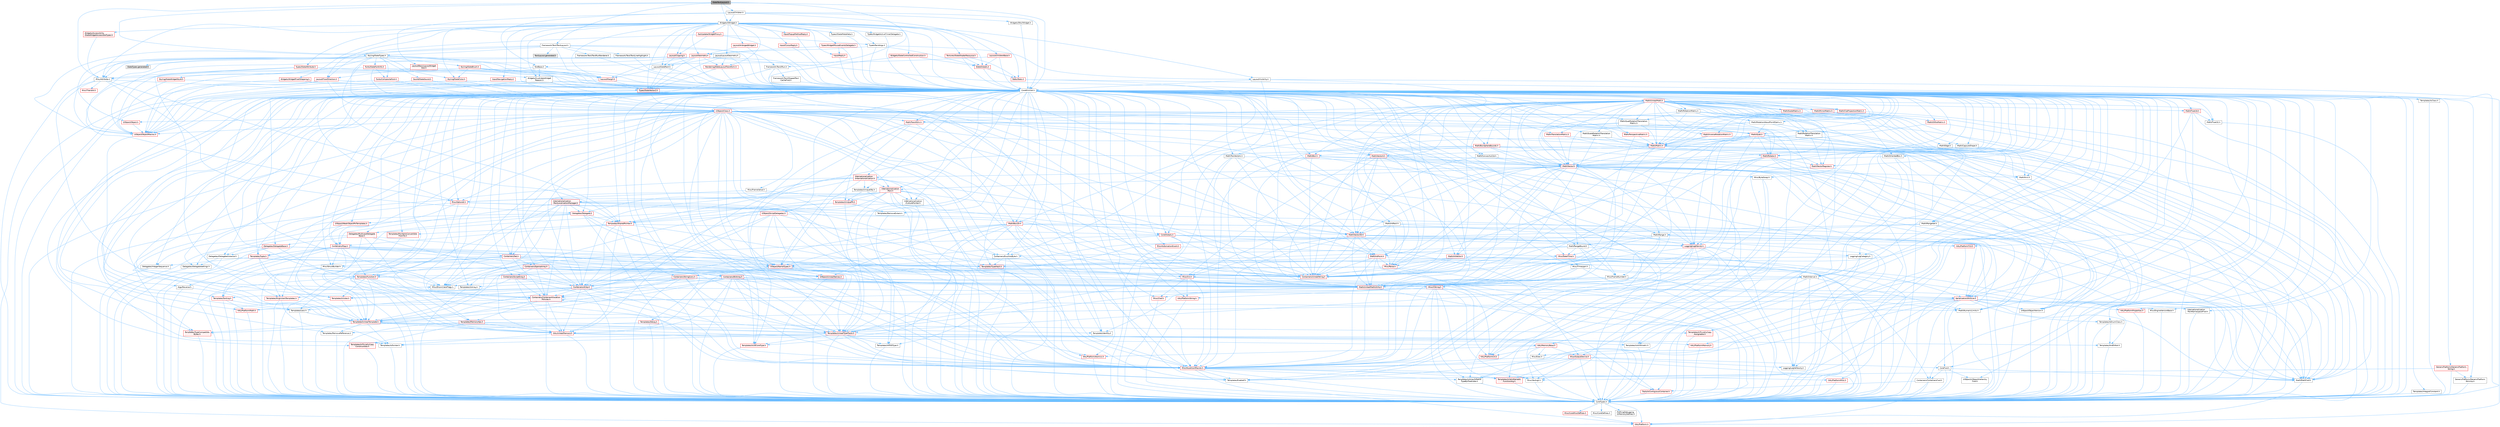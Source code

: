 digraph "SlateTextLayout.h"
{
 // INTERACTIVE_SVG=YES
 // LATEX_PDF_SIZE
  bgcolor="transparent";
  edge [fontname=Helvetica,fontsize=10,labelfontname=Helvetica,labelfontsize=10];
  node [fontname=Helvetica,fontsize=10,shape=box,height=0.2,width=0.4];
  Node1 [id="Node000001",label="SlateTextLayout.h",height=0.2,width=0.4,color="gray40", fillcolor="grey60", style="filled", fontcolor="black",tooltip=" "];
  Node1 -> Node2 [id="edge1_Node000001_Node000002",color="steelblue1",style="solid",tooltip=" "];
  Node2 [id="Node000002",label="CoreMinimal.h",height=0.2,width=0.4,color="grey40", fillcolor="white", style="filled",URL="$d7/d67/CoreMinimal_8h.html",tooltip=" "];
  Node2 -> Node3 [id="edge2_Node000002_Node000003",color="steelblue1",style="solid",tooltip=" "];
  Node3 [id="Node000003",label="CoreTypes.h",height=0.2,width=0.4,color="grey40", fillcolor="white", style="filled",URL="$dc/dec/CoreTypes_8h.html",tooltip=" "];
  Node3 -> Node4 [id="edge3_Node000003_Node000004",color="steelblue1",style="solid",tooltip=" "];
  Node4 [id="Node000004",label="HAL/Platform.h",height=0.2,width=0.4,color="red", fillcolor="#FFF0F0", style="filled",URL="$d9/dd0/Platform_8h.html",tooltip=" "];
  Node3 -> Node14 [id="edge4_Node000003_Node000014",color="steelblue1",style="solid",tooltip=" "];
  Node14 [id="Node000014",label="ProfilingDebugging\l/UMemoryDefines.h",height=0.2,width=0.4,color="grey40", fillcolor="white", style="filled",URL="$d2/da2/UMemoryDefines_8h.html",tooltip=" "];
  Node3 -> Node15 [id="edge5_Node000003_Node000015",color="steelblue1",style="solid",tooltip=" "];
  Node15 [id="Node000015",label="Misc/CoreMiscDefines.h",height=0.2,width=0.4,color="red", fillcolor="#FFF0F0", style="filled",URL="$da/d38/CoreMiscDefines_8h.html",tooltip=" "];
  Node15 -> Node4 [id="edge6_Node000015_Node000004",color="steelblue1",style="solid",tooltip=" "];
  Node3 -> Node16 [id="edge7_Node000003_Node000016",color="steelblue1",style="solid",tooltip=" "];
  Node16 [id="Node000016",label="Misc/CoreDefines.h",height=0.2,width=0.4,color="grey40", fillcolor="white", style="filled",URL="$d3/dd2/CoreDefines_8h.html",tooltip=" "];
  Node2 -> Node17 [id="edge8_Node000002_Node000017",color="steelblue1",style="solid",tooltip=" "];
  Node17 [id="Node000017",label="CoreFwd.h",height=0.2,width=0.4,color="grey40", fillcolor="white", style="filled",URL="$d1/d1e/CoreFwd_8h.html",tooltip=" "];
  Node17 -> Node3 [id="edge9_Node000017_Node000003",color="steelblue1",style="solid",tooltip=" "];
  Node17 -> Node18 [id="edge10_Node000017_Node000018",color="steelblue1",style="solid",tooltip=" "];
  Node18 [id="Node000018",label="Containers/ContainersFwd.h",height=0.2,width=0.4,color="grey40", fillcolor="white", style="filled",URL="$d4/d0a/ContainersFwd_8h.html",tooltip=" "];
  Node18 -> Node4 [id="edge11_Node000018_Node000004",color="steelblue1",style="solid",tooltip=" "];
  Node18 -> Node3 [id="edge12_Node000018_Node000003",color="steelblue1",style="solid",tooltip=" "];
  Node18 -> Node19 [id="edge13_Node000018_Node000019",color="steelblue1",style="solid",tooltip=" "];
  Node19 [id="Node000019",label="Traits/IsContiguousContainer.h",height=0.2,width=0.4,color="red", fillcolor="#FFF0F0", style="filled",URL="$d5/d3c/IsContiguousContainer_8h.html",tooltip=" "];
  Node19 -> Node3 [id="edge14_Node000019_Node000003",color="steelblue1",style="solid",tooltip=" "];
  Node17 -> Node22 [id="edge15_Node000017_Node000022",color="steelblue1",style="solid",tooltip=" "];
  Node22 [id="Node000022",label="Math/MathFwd.h",height=0.2,width=0.4,color="grey40", fillcolor="white", style="filled",URL="$d2/d10/MathFwd_8h.html",tooltip=" "];
  Node22 -> Node4 [id="edge16_Node000022_Node000004",color="steelblue1",style="solid",tooltip=" "];
  Node17 -> Node23 [id="edge17_Node000017_Node000023",color="steelblue1",style="solid",tooltip=" "];
  Node23 [id="Node000023",label="UObject/UObjectHierarchy\lFwd.h",height=0.2,width=0.4,color="grey40", fillcolor="white", style="filled",URL="$d3/d13/UObjectHierarchyFwd_8h.html",tooltip=" "];
  Node2 -> Node23 [id="edge18_Node000002_Node000023",color="steelblue1",style="solid",tooltip=" "];
  Node2 -> Node18 [id="edge19_Node000002_Node000018",color="steelblue1",style="solid",tooltip=" "];
  Node2 -> Node24 [id="edge20_Node000002_Node000024",color="steelblue1",style="solid",tooltip=" "];
  Node24 [id="Node000024",label="Misc/VarArgs.h",height=0.2,width=0.4,color="grey40", fillcolor="white", style="filled",URL="$d5/d6f/VarArgs_8h.html",tooltip=" "];
  Node24 -> Node3 [id="edge21_Node000024_Node000003",color="steelblue1",style="solid",tooltip=" "];
  Node2 -> Node25 [id="edge22_Node000002_Node000025",color="steelblue1",style="solid",tooltip=" "];
  Node25 [id="Node000025",label="Logging/LogVerbosity.h",height=0.2,width=0.4,color="grey40", fillcolor="white", style="filled",URL="$d2/d8f/LogVerbosity_8h.html",tooltip=" "];
  Node25 -> Node3 [id="edge23_Node000025_Node000003",color="steelblue1",style="solid",tooltip=" "];
  Node2 -> Node26 [id="edge24_Node000002_Node000026",color="steelblue1",style="solid",tooltip=" "];
  Node26 [id="Node000026",label="Misc/OutputDevice.h",height=0.2,width=0.4,color="red", fillcolor="#FFF0F0", style="filled",URL="$d7/d32/OutputDevice_8h.html",tooltip=" "];
  Node26 -> Node17 [id="edge25_Node000026_Node000017",color="steelblue1",style="solid",tooltip=" "];
  Node26 -> Node3 [id="edge26_Node000026_Node000003",color="steelblue1",style="solid",tooltip=" "];
  Node26 -> Node25 [id="edge27_Node000026_Node000025",color="steelblue1",style="solid",tooltip=" "];
  Node26 -> Node24 [id="edge28_Node000026_Node000024",color="steelblue1",style="solid",tooltip=" "];
  Node26 -> Node27 [id="edge29_Node000026_Node000027",color="steelblue1",style="solid",tooltip=" "];
  Node27 [id="Node000027",label="Templates/IsArrayOrRefOf\lTypeByPredicate.h",height=0.2,width=0.4,color="grey40", fillcolor="white", style="filled",URL="$d6/da1/IsArrayOrRefOfTypeByPredicate_8h.html",tooltip=" "];
  Node27 -> Node3 [id="edge30_Node000027_Node000003",color="steelblue1",style="solid",tooltip=" "];
  Node26 -> Node28 [id="edge31_Node000026_Node000028",color="steelblue1",style="solid",tooltip=" "];
  Node28 [id="Node000028",label="Templates/IsValidVariadic\lFunctionArg.h",height=0.2,width=0.4,color="red", fillcolor="#FFF0F0", style="filled",URL="$d0/dc8/IsValidVariadicFunctionArg_8h.html",tooltip=" "];
  Node28 -> Node3 [id="edge32_Node000028_Node000003",color="steelblue1",style="solid",tooltip=" "];
  Node2 -> Node32 [id="edge33_Node000002_Node000032",color="steelblue1",style="solid",tooltip=" "];
  Node32 [id="Node000032",label="HAL/PlatformCrt.h",height=0.2,width=0.4,color="red", fillcolor="#FFF0F0", style="filled",URL="$d8/d75/PlatformCrt_8h.html",tooltip=" "];
  Node2 -> Node42 [id="edge34_Node000002_Node000042",color="steelblue1",style="solid",tooltip=" "];
  Node42 [id="Node000042",label="HAL/PlatformMisc.h",height=0.2,width=0.4,color="red", fillcolor="#FFF0F0", style="filled",URL="$d0/df5/PlatformMisc_8h.html",tooltip=" "];
  Node42 -> Node3 [id="edge35_Node000042_Node000003",color="steelblue1",style="solid",tooltip=" "];
  Node2 -> Node61 [id="edge36_Node000002_Node000061",color="steelblue1",style="solid",tooltip=" "];
  Node61 [id="Node000061",label="Misc/AssertionMacros.h",height=0.2,width=0.4,color="red", fillcolor="#FFF0F0", style="filled",URL="$d0/dfa/AssertionMacros_8h.html",tooltip=" "];
  Node61 -> Node3 [id="edge37_Node000061_Node000003",color="steelblue1",style="solid",tooltip=" "];
  Node61 -> Node4 [id="edge38_Node000061_Node000004",color="steelblue1",style="solid",tooltip=" "];
  Node61 -> Node42 [id="edge39_Node000061_Node000042",color="steelblue1",style="solid",tooltip=" "];
  Node61 -> Node62 [id="edge40_Node000061_Node000062",color="steelblue1",style="solid",tooltip=" "];
  Node62 [id="Node000062",label="Templates/EnableIf.h",height=0.2,width=0.4,color="grey40", fillcolor="white", style="filled",URL="$d7/d60/EnableIf_8h.html",tooltip=" "];
  Node62 -> Node3 [id="edge41_Node000062_Node000003",color="steelblue1",style="solid",tooltip=" "];
  Node61 -> Node27 [id="edge42_Node000061_Node000027",color="steelblue1",style="solid",tooltip=" "];
  Node61 -> Node28 [id="edge43_Node000061_Node000028",color="steelblue1",style="solid",tooltip=" "];
  Node61 -> Node24 [id="edge44_Node000061_Node000024",color="steelblue1",style="solid",tooltip=" "];
  Node2 -> Node70 [id="edge45_Node000002_Node000070",color="steelblue1",style="solid",tooltip=" "];
  Node70 [id="Node000070",label="Templates/IsPointer.h",height=0.2,width=0.4,color="grey40", fillcolor="white", style="filled",URL="$d7/d05/IsPointer_8h.html",tooltip=" "];
  Node70 -> Node3 [id="edge46_Node000070_Node000003",color="steelblue1",style="solid",tooltip=" "];
  Node2 -> Node71 [id="edge47_Node000002_Node000071",color="steelblue1",style="solid",tooltip=" "];
  Node71 [id="Node000071",label="HAL/PlatformMemory.h",height=0.2,width=0.4,color="red", fillcolor="#FFF0F0", style="filled",URL="$de/d68/PlatformMemory_8h.html",tooltip=" "];
  Node71 -> Node3 [id="edge48_Node000071_Node000003",color="steelblue1",style="solid",tooltip=" "];
  Node2 -> Node54 [id="edge49_Node000002_Node000054",color="steelblue1",style="solid",tooltip=" "];
  Node54 [id="Node000054",label="HAL/PlatformAtomics.h",height=0.2,width=0.4,color="red", fillcolor="#FFF0F0", style="filled",URL="$d3/d36/PlatformAtomics_8h.html",tooltip=" "];
  Node54 -> Node3 [id="edge50_Node000054_Node000003",color="steelblue1",style="solid",tooltip=" "];
  Node2 -> Node76 [id="edge51_Node000002_Node000076",color="steelblue1",style="solid",tooltip=" "];
  Node76 [id="Node000076",label="Misc/Exec.h",height=0.2,width=0.4,color="grey40", fillcolor="white", style="filled",URL="$de/ddb/Exec_8h.html",tooltip=" "];
  Node76 -> Node3 [id="edge52_Node000076_Node000003",color="steelblue1",style="solid",tooltip=" "];
  Node76 -> Node61 [id="edge53_Node000076_Node000061",color="steelblue1",style="solid",tooltip=" "];
  Node2 -> Node77 [id="edge54_Node000002_Node000077",color="steelblue1",style="solid",tooltip=" "];
  Node77 [id="Node000077",label="HAL/MemoryBase.h",height=0.2,width=0.4,color="red", fillcolor="#FFF0F0", style="filled",URL="$d6/d9f/MemoryBase_8h.html",tooltip=" "];
  Node77 -> Node3 [id="edge55_Node000077_Node000003",color="steelblue1",style="solid",tooltip=" "];
  Node77 -> Node54 [id="edge56_Node000077_Node000054",color="steelblue1",style="solid",tooltip=" "];
  Node77 -> Node32 [id="edge57_Node000077_Node000032",color="steelblue1",style="solid",tooltip=" "];
  Node77 -> Node76 [id="edge58_Node000077_Node000076",color="steelblue1",style="solid",tooltip=" "];
  Node77 -> Node26 [id="edge59_Node000077_Node000026",color="steelblue1",style="solid",tooltip=" "];
  Node2 -> Node87 [id="edge60_Node000002_Node000087",color="steelblue1",style="solid",tooltip=" "];
  Node87 [id="Node000087",label="HAL/UnrealMemory.h",height=0.2,width=0.4,color="red", fillcolor="#FFF0F0", style="filled",URL="$d9/d96/UnrealMemory_8h.html",tooltip=" "];
  Node87 -> Node3 [id="edge61_Node000087_Node000003",color="steelblue1",style="solid",tooltip=" "];
  Node87 -> Node77 [id="edge62_Node000087_Node000077",color="steelblue1",style="solid",tooltip=" "];
  Node87 -> Node71 [id="edge63_Node000087_Node000071",color="steelblue1",style="solid",tooltip=" "];
  Node87 -> Node70 [id="edge64_Node000087_Node000070",color="steelblue1",style="solid",tooltip=" "];
  Node2 -> Node89 [id="edge65_Node000002_Node000089",color="steelblue1",style="solid",tooltip=" "];
  Node89 [id="Node000089",label="Templates/IsArithmetic.h",height=0.2,width=0.4,color="grey40", fillcolor="white", style="filled",URL="$d2/d5d/IsArithmetic_8h.html",tooltip=" "];
  Node89 -> Node3 [id="edge66_Node000089_Node000003",color="steelblue1",style="solid",tooltip=" "];
  Node2 -> Node83 [id="edge67_Node000002_Node000083",color="steelblue1",style="solid",tooltip=" "];
  Node83 [id="Node000083",label="Templates/AndOrNot.h",height=0.2,width=0.4,color="grey40", fillcolor="white", style="filled",URL="$db/d0a/AndOrNot_8h.html",tooltip=" "];
  Node83 -> Node3 [id="edge68_Node000083_Node000003",color="steelblue1",style="solid",tooltip=" "];
  Node2 -> Node90 [id="edge69_Node000002_Node000090",color="steelblue1",style="solid",tooltip=" "];
  Node90 [id="Node000090",label="Templates/IsPODType.h",height=0.2,width=0.4,color="grey40", fillcolor="white", style="filled",URL="$d7/db1/IsPODType_8h.html",tooltip=" "];
  Node90 -> Node3 [id="edge70_Node000090_Node000003",color="steelblue1",style="solid",tooltip=" "];
  Node2 -> Node91 [id="edge71_Node000002_Node000091",color="steelblue1",style="solid",tooltip=" "];
  Node91 [id="Node000091",label="Templates/IsUECoreType.h",height=0.2,width=0.4,color="red", fillcolor="#FFF0F0", style="filled",URL="$d1/db8/IsUECoreType_8h.html",tooltip=" "];
  Node91 -> Node3 [id="edge72_Node000091_Node000003",color="steelblue1",style="solid",tooltip=" "];
  Node2 -> Node84 [id="edge73_Node000002_Node000084",color="steelblue1",style="solid",tooltip=" "];
  Node84 [id="Node000084",label="Templates/IsTriviallyCopy\lConstructible.h",height=0.2,width=0.4,color="red", fillcolor="#FFF0F0", style="filled",URL="$d3/d78/IsTriviallyCopyConstructible_8h.html",tooltip=" "];
  Node84 -> Node3 [id="edge74_Node000084_Node000003",color="steelblue1",style="solid",tooltip=" "];
  Node2 -> Node92 [id="edge75_Node000002_Node000092",color="steelblue1",style="solid",tooltip=" "];
  Node92 [id="Node000092",label="Templates/UnrealTypeTraits.h",height=0.2,width=0.4,color="red", fillcolor="#FFF0F0", style="filled",URL="$d2/d2d/UnrealTypeTraits_8h.html",tooltip=" "];
  Node92 -> Node3 [id="edge76_Node000092_Node000003",color="steelblue1",style="solid",tooltip=" "];
  Node92 -> Node70 [id="edge77_Node000092_Node000070",color="steelblue1",style="solid",tooltip=" "];
  Node92 -> Node61 [id="edge78_Node000092_Node000061",color="steelblue1",style="solid",tooltip=" "];
  Node92 -> Node83 [id="edge79_Node000092_Node000083",color="steelblue1",style="solid",tooltip=" "];
  Node92 -> Node62 [id="edge80_Node000092_Node000062",color="steelblue1",style="solid",tooltip=" "];
  Node92 -> Node89 [id="edge81_Node000092_Node000089",color="steelblue1",style="solid",tooltip=" "];
  Node92 -> Node90 [id="edge82_Node000092_Node000090",color="steelblue1",style="solid",tooltip=" "];
  Node92 -> Node91 [id="edge83_Node000092_Node000091",color="steelblue1",style="solid",tooltip=" "];
  Node92 -> Node84 [id="edge84_Node000092_Node000084",color="steelblue1",style="solid",tooltip=" "];
  Node2 -> Node62 [id="edge85_Node000002_Node000062",color="steelblue1",style="solid",tooltip=" "];
  Node2 -> Node94 [id="edge86_Node000002_Node000094",color="steelblue1",style="solid",tooltip=" "];
  Node94 [id="Node000094",label="Templates/RemoveReference.h",height=0.2,width=0.4,color="grey40", fillcolor="white", style="filled",URL="$da/dbe/RemoveReference_8h.html",tooltip=" "];
  Node94 -> Node3 [id="edge87_Node000094_Node000003",color="steelblue1",style="solid",tooltip=" "];
  Node2 -> Node95 [id="edge88_Node000002_Node000095",color="steelblue1",style="solid",tooltip=" "];
  Node95 [id="Node000095",label="Templates/IntegralConstant.h",height=0.2,width=0.4,color="grey40", fillcolor="white", style="filled",URL="$db/d1b/IntegralConstant_8h.html",tooltip=" "];
  Node95 -> Node3 [id="edge89_Node000095_Node000003",color="steelblue1",style="solid",tooltip=" "];
  Node2 -> Node96 [id="edge90_Node000002_Node000096",color="steelblue1",style="solid",tooltip=" "];
  Node96 [id="Node000096",label="Templates/IsClass.h",height=0.2,width=0.4,color="grey40", fillcolor="white", style="filled",URL="$db/dcb/IsClass_8h.html",tooltip=" "];
  Node96 -> Node3 [id="edge91_Node000096_Node000003",color="steelblue1",style="solid",tooltip=" "];
  Node2 -> Node97 [id="edge92_Node000002_Node000097",color="steelblue1",style="solid",tooltip=" "];
  Node97 [id="Node000097",label="Templates/TypeCompatible\lBytes.h",height=0.2,width=0.4,color="red", fillcolor="#FFF0F0", style="filled",URL="$df/d0a/TypeCompatibleBytes_8h.html",tooltip=" "];
  Node97 -> Node3 [id="edge93_Node000097_Node000003",color="steelblue1",style="solid",tooltip=" "];
  Node2 -> Node19 [id="edge94_Node000002_Node000019",color="steelblue1",style="solid",tooltip=" "];
  Node2 -> Node98 [id="edge95_Node000002_Node000098",color="steelblue1",style="solid",tooltip=" "];
  Node98 [id="Node000098",label="Templates/UnrealTemplate.h",height=0.2,width=0.4,color="red", fillcolor="#FFF0F0", style="filled",URL="$d4/d24/UnrealTemplate_8h.html",tooltip=" "];
  Node98 -> Node3 [id="edge96_Node000098_Node000003",color="steelblue1",style="solid",tooltip=" "];
  Node98 -> Node70 [id="edge97_Node000098_Node000070",color="steelblue1",style="solid",tooltip=" "];
  Node98 -> Node87 [id="edge98_Node000098_Node000087",color="steelblue1",style="solid",tooltip=" "];
  Node98 -> Node92 [id="edge99_Node000098_Node000092",color="steelblue1",style="solid",tooltip=" "];
  Node98 -> Node94 [id="edge100_Node000098_Node000094",color="steelblue1",style="solid",tooltip=" "];
  Node98 -> Node97 [id="edge101_Node000098_Node000097",color="steelblue1",style="solid",tooltip=" "];
  Node98 -> Node65 [id="edge102_Node000098_Node000065",color="steelblue1",style="solid",tooltip=" "];
  Node65 [id="Node000065",label="Templates/Identity.h",height=0.2,width=0.4,color="grey40", fillcolor="white", style="filled",URL="$d0/dd5/Identity_8h.html",tooltip=" "];
  Node98 -> Node19 [id="edge103_Node000098_Node000019",color="steelblue1",style="solid",tooltip=" "];
  Node2 -> Node47 [id="edge104_Node000002_Node000047",color="steelblue1",style="solid",tooltip=" "];
  Node47 [id="Node000047",label="Math/NumericLimits.h",height=0.2,width=0.4,color="grey40", fillcolor="white", style="filled",URL="$df/d1b/NumericLimits_8h.html",tooltip=" "];
  Node47 -> Node3 [id="edge105_Node000047_Node000003",color="steelblue1",style="solid",tooltip=" "];
  Node2 -> Node102 [id="edge106_Node000002_Node000102",color="steelblue1",style="solid",tooltip=" "];
  Node102 [id="Node000102",label="HAL/PlatformMath.h",height=0.2,width=0.4,color="red", fillcolor="#FFF0F0", style="filled",URL="$dc/d53/PlatformMath_8h.html",tooltip=" "];
  Node102 -> Node3 [id="edge107_Node000102_Node000003",color="steelblue1",style="solid",tooltip=" "];
  Node2 -> Node85 [id="edge108_Node000002_Node000085",color="steelblue1",style="solid",tooltip=" "];
  Node85 [id="Node000085",label="Templates/IsTriviallyCopy\lAssignable.h",height=0.2,width=0.4,color="red", fillcolor="#FFF0F0", style="filled",URL="$d2/df2/IsTriviallyCopyAssignable_8h.html",tooltip=" "];
  Node85 -> Node3 [id="edge109_Node000085_Node000003",color="steelblue1",style="solid",tooltip=" "];
  Node2 -> Node110 [id="edge110_Node000002_Node000110",color="steelblue1",style="solid",tooltip=" "];
  Node110 [id="Node000110",label="Templates/MemoryOps.h",height=0.2,width=0.4,color="red", fillcolor="#FFF0F0", style="filled",URL="$db/dea/MemoryOps_8h.html",tooltip=" "];
  Node110 -> Node3 [id="edge111_Node000110_Node000003",color="steelblue1",style="solid",tooltip=" "];
  Node110 -> Node87 [id="edge112_Node000110_Node000087",color="steelblue1",style="solid",tooltip=" "];
  Node110 -> Node85 [id="edge113_Node000110_Node000085",color="steelblue1",style="solid",tooltip=" "];
  Node110 -> Node84 [id="edge114_Node000110_Node000084",color="steelblue1",style="solid",tooltip=" "];
  Node110 -> Node92 [id="edge115_Node000110_Node000092",color="steelblue1",style="solid",tooltip=" "];
  Node2 -> Node111 [id="edge116_Node000002_Node000111",color="steelblue1",style="solid",tooltip=" "];
  Node111 [id="Node000111",label="Containers/ContainerAllocation\lPolicies.h",height=0.2,width=0.4,color="red", fillcolor="#FFF0F0", style="filled",URL="$d7/dff/ContainerAllocationPolicies_8h.html",tooltip=" "];
  Node111 -> Node3 [id="edge117_Node000111_Node000003",color="steelblue1",style="solid",tooltip=" "];
  Node111 -> Node111 [id="edge118_Node000111_Node000111",color="steelblue1",style="solid",tooltip=" "];
  Node111 -> Node102 [id="edge119_Node000111_Node000102",color="steelblue1",style="solid",tooltip=" "];
  Node111 -> Node87 [id="edge120_Node000111_Node000087",color="steelblue1",style="solid",tooltip=" "];
  Node111 -> Node47 [id="edge121_Node000111_Node000047",color="steelblue1",style="solid",tooltip=" "];
  Node111 -> Node61 [id="edge122_Node000111_Node000061",color="steelblue1",style="solid",tooltip=" "];
  Node111 -> Node110 [id="edge123_Node000111_Node000110",color="steelblue1",style="solid",tooltip=" "];
  Node111 -> Node97 [id="edge124_Node000111_Node000097",color="steelblue1",style="solid",tooltip=" "];
  Node2 -> Node114 [id="edge125_Node000002_Node000114",color="steelblue1",style="solid",tooltip=" "];
  Node114 [id="Node000114",label="Templates/IsEnumClass.h",height=0.2,width=0.4,color="grey40", fillcolor="white", style="filled",URL="$d7/d15/IsEnumClass_8h.html",tooltip=" "];
  Node114 -> Node3 [id="edge126_Node000114_Node000003",color="steelblue1",style="solid",tooltip=" "];
  Node114 -> Node83 [id="edge127_Node000114_Node000083",color="steelblue1",style="solid",tooltip=" "];
  Node2 -> Node115 [id="edge128_Node000002_Node000115",color="steelblue1",style="solid",tooltip=" "];
  Node115 [id="Node000115",label="HAL/PlatformProperties.h",height=0.2,width=0.4,color="red", fillcolor="#FFF0F0", style="filled",URL="$d9/db0/PlatformProperties_8h.html",tooltip=" "];
  Node115 -> Node3 [id="edge129_Node000115_Node000003",color="steelblue1",style="solid",tooltip=" "];
  Node2 -> Node118 [id="edge130_Node000002_Node000118",color="steelblue1",style="solid",tooltip=" "];
  Node118 [id="Node000118",label="Misc/EngineVersionBase.h",height=0.2,width=0.4,color="grey40", fillcolor="white", style="filled",URL="$d5/d2b/EngineVersionBase_8h.html",tooltip=" "];
  Node118 -> Node3 [id="edge131_Node000118_Node000003",color="steelblue1",style="solid",tooltip=" "];
  Node2 -> Node119 [id="edge132_Node000002_Node000119",color="steelblue1",style="solid",tooltip=" "];
  Node119 [id="Node000119",label="Internationalization\l/TextNamespaceFwd.h",height=0.2,width=0.4,color="grey40", fillcolor="white", style="filled",URL="$d8/d97/TextNamespaceFwd_8h.html",tooltip=" "];
  Node119 -> Node3 [id="edge133_Node000119_Node000003",color="steelblue1",style="solid",tooltip=" "];
  Node2 -> Node120 [id="edge134_Node000002_Node000120",color="steelblue1",style="solid",tooltip=" "];
  Node120 [id="Node000120",label="Serialization/Archive.h",height=0.2,width=0.4,color="red", fillcolor="#FFF0F0", style="filled",URL="$d7/d3b/Archive_8h.html",tooltip=" "];
  Node120 -> Node17 [id="edge135_Node000120_Node000017",color="steelblue1",style="solid",tooltip=" "];
  Node120 -> Node3 [id="edge136_Node000120_Node000003",color="steelblue1",style="solid",tooltip=" "];
  Node120 -> Node115 [id="edge137_Node000120_Node000115",color="steelblue1",style="solid",tooltip=" "];
  Node120 -> Node119 [id="edge138_Node000120_Node000119",color="steelblue1",style="solid",tooltip=" "];
  Node120 -> Node22 [id="edge139_Node000120_Node000022",color="steelblue1",style="solid",tooltip=" "];
  Node120 -> Node61 [id="edge140_Node000120_Node000061",color="steelblue1",style="solid",tooltip=" "];
  Node120 -> Node118 [id="edge141_Node000120_Node000118",color="steelblue1",style="solid",tooltip=" "];
  Node120 -> Node24 [id="edge142_Node000120_Node000024",color="steelblue1",style="solid",tooltip=" "];
  Node120 -> Node62 [id="edge143_Node000120_Node000062",color="steelblue1",style="solid",tooltip=" "];
  Node120 -> Node27 [id="edge144_Node000120_Node000027",color="steelblue1",style="solid",tooltip=" "];
  Node120 -> Node114 [id="edge145_Node000120_Node000114",color="steelblue1",style="solid",tooltip=" "];
  Node120 -> Node28 [id="edge146_Node000120_Node000028",color="steelblue1",style="solid",tooltip=" "];
  Node120 -> Node98 [id="edge147_Node000120_Node000098",color="steelblue1",style="solid",tooltip=" "];
  Node120 -> Node123 [id="edge148_Node000120_Node000123",color="steelblue1",style="solid",tooltip=" "];
  Node123 [id="Node000123",label="UObject/ObjectVersion.h",height=0.2,width=0.4,color="grey40", fillcolor="white", style="filled",URL="$da/d63/ObjectVersion_8h.html",tooltip=" "];
  Node123 -> Node3 [id="edge149_Node000123_Node000003",color="steelblue1",style="solid",tooltip=" "];
  Node2 -> Node124 [id="edge150_Node000002_Node000124",color="steelblue1",style="solid",tooltip=" "];
  Node124 [id="Node000124",label="Templates/Less.h",height=0.2,width=0.4,color="grey40", fillcolor="white", style="filled",URL="$de/dc8/Less_8h.html",tooltip=" "];
  Node124 -> Node3 [id="edge151_Node000124_Node000003",color="steelblue1",style="solid",tooltip=" "];
  Node124 -> Node98 [id="edge152_Node000124_Node000098",color="steelblue1",style="solid",tooltip=" "];
  Node2 -> Node125 [id="edge153_Node000002_Node000125",color="steelblue1",style="solid",tooltip=" "];
  Node125 [id="Node000125",label="Templates/Sorting.h",height=0.2,width=0.4,color="red", fillcolor="#FFF0F0", style="filled",URL="$d3/d9e/Sorting_8h.html",tooltip=" "];
  Node125 -> Node3 [id="edge154_Node000125_Node000003",color="steelblue1",style="solid",tooltip=" "];
  Node125 -> Node102 [id="edge155_Node000125_Node000102",color="steelblue1",style="solid",tooltip=" "];
  Node125 -> Node124 [id="edge156_Node000125_Node000124",color="steelblue1",style="solid",tooltip=" "];
  Node2 -> Node136 [id="edge157_Node000002_Node000136",color="steelblue1",style="solid",tooltip=" "];
  Node136 [id="Node000136",label="Misc/Char.h",height=0.2,width=0.4,color="red", fillcolor="#FFF0F0", style="filled",URL="$d0/d58/Char_8h.html",tooltip=" "];
  Node136 -> Node3 [id="edge158_Node000136_Node000003",color="steelblue1",style="solid",tooltip=" "];
  Node2 -> Node139 [id="edge159_Node000002_Node000139",color="steelblue1",style="solid",tooltip=" "];
  Node139 [id="Node000139",label="GenericPlatform/GenericPlatform\lStricmp.h",height=0.2,width=0.4,color="grey40", fillcolor="white", style="filled",URL="$d2/d86/GenericPlatformStricmp_8h.html",tooltip=" "];
  Node139 -> Node3 [id="edge160_Node000139_Node000003",color="steelblue1",style="solid",tooltip=" "];
  Node2 -> Node140 [id="edge161_Node000002_Node000140",color="steelblue1",style="solid",tooltip=" "];
  Node140 [id="Node000140",label="GenericPlatform/GenericPlatform\lString.h",height=0.2,width=0.4,color="red", fillcolor="#FFF0F0", style="filled",URL="$dd/d20/GenericPlatformString_8h.html",tooltip=" "];
  Node140 -> Node3 [id="edge162_Node000140_Node000003",color="steelblue1",style="solid",tooltip=" "];
  Node140 -> Node139 [id="edge163_Node000140_Node000139",color="steelblue1",style="solid",tooltip=" "];
  Node140 -> Node62 [id="edge164_Node000140_Node000062",color="steelblue1",style="solid",tooltip=" "];
  Node2 -> Node73 [id="edge165_Node000002_Node000073",color="steelblue1",style="solid",tooltip=" "];
  Node73 [id="Node000073",label="HAL/PlatformString.h",height=0.2,width=0.4,color="red", fillcolor="#FFF0F0", style="filled",URL="$db/db5/PlatformString_8h.html",tooltip=" "];
  Node73 -> Node3 [id="edge166_Node000073_Node000003",color="steelblue1",style="solid",tooltip=" "];
  Node2 -> Node143 [id="edge167_Node000002_Node000143",color="steelblue1",style="solid",tooltip=" "];
  Node143 [id="Node000143",label="Misc/CString.h",height=0.2,width=0.4,color="red", fillcolor="#FFF0F0", style="filled",URL="$d2/d49/CString_8h.html",tooltip=" "];
  Node143 -> Node3 [id="edge168_Node000143_Node000003",color="steelblue1",style="solid",tooltip=" "];
  Node143 -> Node32 [id="edge169_Node000143_Node000032",color="steelblue1",style="solid",tooltip=" "];
  Node143 -> Node73 [id="edge170_Node000143_Node000073",color="steelblue1",style="solid",tooltip=" "];
  Node143 -> Node61 [id="edge171_Node000143_Node000061",color="steelblue1",style="solid",tooltip=" "];
  Node143 -> Node136 [id="edge172_Node000143_Node000136",color="steelblue1",style="solid",tooltip=" "];
  Node143 -> Node24 [id="edge173_Node000143_Node000024",color="steelblue1",style="solid",tooltip=" "];
  Node143 -> Node27 [id="edge174_Node000143_Node000027",color="steelblue1",style="solid",tooltip=" "];
  Node143 -> Node28 [id="edge175_Node000143_Node000028",color="steelblue1",style="solid",tooltip=" "];
  Node2 -> Node144 [id="edge176_Node000002_Node000144",color="steelblue1",style="solid",tooltip=" "];
  Node144 [id="Node000144",label="Misc/Crc.h",height=0.2,width=0.4,color="red", fillcolor="#FFF0F0", style="filled",URL="$d4/dd2/Crc_8h.html",tooltip=" "];
  Node144 -> Node3 [id="edge177_Node000144_Node000003",color="steelblue1",style="solid",tooltip=" "];
  Node144 -> Node73 [id="edge178_Node000144_Node000073",color="steelblue1",style="solid",tooltip=" "];
  Node144 -> Node61 [id="edge179_Node000144_Node000061",color="steelblue1",style="solid",tooltip=" "];
  Node144 -> Node143 [id="edge180_Node000144_Node000143",color="steelblue1",style="solid",tooltip=" "];
  Node144 -> Node136 [id="edge181_Node000144_Node000136",color="steelblue1",style="solid",tooltip=" "];
  Node144 -> Node92 [id="edge182_Node000144_Node000092",color="steelblue1",style="solid",tooltip=" "];
  Node2 -> Node135 [id="edge183_Node000002_Node000135",color="steelblue1",style="solid",tooltip=" "];
  Node135 [id="Node000135",label="Math/UnrealMathUtility.h",height=0.2,width=0.4,color="red", fillcolor="#FFF0F0", style="filled",URL="$db/db8/UnrealMathUtility_8h.html",tooltip=" "];
  Node135 -> Node3 [id="edge184_Node000135_Node000003",color="steelblue1",style="solid",tooltip=" "];
  Node135 -> Node61 [id="edge185_Node000135_Node000061",color="steelblue1",style="solid",tooltip=" "];
  Node135 -> Node102 [id="edge186_Node000135_Node000102",color="steelblue1",style="solid",tooltip=" "];
  Node135 -> Node22 [id="edge187_Node000135_Node000022",color="steelblue1",style="solid",tooltip=" "];
  Node135 -> Node65 [id="edge188_Node000135_Node000065",color="steelblue1",style="solid",tooltip=" "];
  Node2 -> Node145 [id="edge189_Node000002_Node000145",color="steelblue1",style="solid",tooltip=" "];
  Node145 [id="Node000145",label="Containers/UnrealString.h",height=0.2,width=0.4,color="red", fillcolor="#FFF0F0", style="filled",URL="$d5/dba/UnrealString_8h.html",tooltip=" "];
  Node2 -> Node149 [id="edge190_Node000002_Node000149",color="steelblue1",style="solid",tooltip=" "];
  Node149 [id="Node000149",label="Containers/Array.h",height=0.2,width=0.4,color="red", fillcolor="#FFF0F0", style="filled",URL="$df/dd0/Array_8h.html",tooltip=" "];
  Node149 -> Node3 [id="edge191_Node000149_Node000003",color="steelblue1",style="solid",tooltip=" "];
  Node149 -> Node61 [id="edge192_Node000149_Node000061",color="steelblue1",style="solid",tooltip=" "];
  Node149 -> Node87 [id="edge193_Node000149_Node000087",color="steelblue1",style="solid",tooltip=" "];
  Node149 -> Node92 [id="edge194_Node000149_Node000092",color="steelblue1",style="solid",tooltip=" "];
  Node149 -> Node98 [id="edge195_Node000149_Node000098",color="steelblue1",style="solid",tooltip=" "];
  Node149 -> Node111 [id="edge196_Node000149_Node000111",color="steelblue1",style="solid",tooltip=" "];
  Node149 -> Node120 [id="edge197_Node000149_Node000120",color="steelblue1",style="solid",tooltip=" "];
  Node149 -> Node128 [id="edge198_Node000149_Node000128",color="steelblue1",style="solid",tooltip=" "];
  Node128 [id="Node000128",label="Templates/Invoke.h",height=0.2,width=0.4,color="red", fillcolor="#FFF0F0", style="filled",URL="$d7/deb/Invoke_8h.html",tooltip=" "];
  Node128 -> Node3 [id="edge199_Node000128_Node000003",color="steelblue1",style="solid",tooltip=" "];
  Node128 -> Node98 [id="edge200_Node000128_Node000098",color="steelblue1",style="solid",tooltip=" "];
  Node149 -> Node124 [id="edge201_Node000149_Node000124",color="steelblue1",style="solid",tooltip=" "];
  Node149 -> Node125 [id="edge202_Node000149_Node000125",color="steelblue1",style="solid",tooltip=" "];
  Node149 -> Node172 [id="edge203_Node000149_Node000172",color="steelblue1",style="solid",tooltip=" "];
  Node172 [id="Node000172",label="Templates/AlignmentTemplates.h",height=0.2,width=0.4,color="red", fillcolor="#FFF0F0", style="filled",URL="$dd/d32/AlignmentTemplates_8h.html",tooltip=" "];
  Node172 -> Node3 [id="edge204_Node000172_Node000003",color="steelblue1",style="solid",tooltip=" "];
  Node172 -> Node70 [id="edge205_Node000172_Node000070",color="steelblue1",style="solid",tooltip=" "];
  Node2 -> Node173 [id="edge206_Node000002_Node000173",color="steelblue1",style="solid",tooltip=" "];
  Node173 [id="Node000173",label="Misc/FrameNumber.h",height=0.2,width=0.4,color="grey40", fillcolor="white", style="filled",URL="$dd/dbd/FrameNumber_8h.html",tooltip=" "];
  Node173 -> Node3 [id="edge207_Node000173_Node000003",color="steelblue1",style="solid",tooltip=" "];
  Node173 -> Node47 [id="edge208_Node000173_Node000047",color="steelblue1",style="solid",tooltip=" "];
  Node173 -> Node135 [id="edge209_Node000173_Node000135",color="steelblue1",style="solid",tooltip=" "];
  Node173 -> Node62 [id="edge210_Node000173_Node000062",color="steelblue1",style="solid",tooltip=" "];
  Node173 -> Node92 [id="edge211_Node000173_Node000092",color="steelblue1",style="solid",tooltip=" "];
  Node2 -> Node174 [id="edge212_Node000002_Node000174",color="steelblue1",style="solid",tooltip=" "];
  Node174 [id="Node000174",label="Misc/Timespan.h",height=0.2,width=0.4,color="grey40", fillcolor="white", style="filled",URL="$da/dd9/Timespan_8h.html",tooltip=" "];
  Node174 -> Node3 [id="edge213_Node000174_Node000003",color="steelblue1",style="solid",tooltip=" "];
  Node174 -> Node175 [id="edge214_Node000174_Node000175",color="steelblue1",style="solid",tooltip=" "];
  Node175 [id="Node000175",label="Math/Interval.h",height=0.2,width=0.4,color="grey40", fillcolor="white", style="filled",URL="$d1/d55/Interval_8h.html",tooltip=" "];
  Node175 -> Node3 [id="edge215_Node000175_Node000003",color="steelblue1",style="solid",tooltip=" "];
  Node175 -> Node89 [id="edge216_Node000175_Node000089",color="steelblue1",style="solid",tooltip=" "];
  Node175 -> Node92 [id="edge217_Node000175_Node000092",color="steelblue1",style="solid",tooltip=" "];
  Node175 -> Node47 [id="edge218_Node000175_Node000047",color="steelblue1",style="solid",tooltip=" "];
  Node175 -> Node135 [id="edge219_Node000175_Node000135",color="steelblue1",style="solid",tooltip=" "];
  Node174 -> Node135 [id="edge220_Node000174_Node000135",color="steelblue1",style="solid",tooltip=" "];
  Node174 -> Node61 [id="edge221_Node000174_Node000061",color="steelblue1",style="solid",tooltip=" "];
  Node2 -> Node176 [id="edge222_Node000002_Node000176",color="steelblue1",style="solid",tooltip=" "];
  Node176 [id="Node000176",label="Containers/StringConv.h",height=0.2,width=0.4,color="red", fillcolor="#FFF0F0", style="filled",URL="$d3/ddf/StringConv_8h.html",tooltip=" "];
  Node176 -> Node3 [id="edge223_Node000176_Node000003",color="steelblue1",style="solid",tooltip=" "];
  Node176 -> Node61 [id="edge224_Node000176_Node000061",color="steelblue1",style="solid",tooltip=" "];
  Node176 -> Node111 [id="edge225_Node000176_Node000111",color="steelblue1",style="solid",tooltip=" "];
  Node176 -> Node149 [id="edge226_Node000176_Node000149",color="steelblue1",style="solid",tooltip=" "];
  Node176 -> Node143 [id="edge227_Node000176_Node000143",color="steelblue1",style="solid",tooltip=" "];
  Node176 -> Node177 [id="edge228_Node000176_Node000177",color="steelblue1",style="solid",tooltip=" "];
  Node177 [id="Node000177",label="Templates/IsArray.h",height=0.2,width=0.4,color="grey40", fillcolor="white", style="filled",URL="$d8/d8d/IsArray_8h.html",tooltip=" "];
  Node177 -> Node3 [id="edge229_Node000177_Node000003",color="steelblue1",style="solid",tooltip=" "];
  Node176 -> Node98 [id="edge230_Node000176_Node000098",color="steelblue1",style="solid",tooltip=" "];
  Node176 -> Node92 [id="edge231_Node000176_Node000092",color="steelblue1",style="solid",tooltip=" "];
  Node176 -> Node19 [id="edge232_Node000176_Node000019",color="steelblue1",style="solid",tooltip=" "];
  Node2 -> Node178 [id="edge233_Node000002_Node000178",color="steelblue1",style="solid",tooltip=" "];
  Node178 [id="Node000178",label="UObject/UnrealNames.h",height=0.2,width=0.4,color="red", fillcolor="#FFF0F0", style="filled",URL="$d8/db1/UnrealNames_8h.html",tooltip=" "];
  Node178 -> Node3 [id="edge234_Node000178_Node000003",color="steelblue1",style="solid",tooltip=" "];
  Node2 -> Node180 [id="edge235_Node000002_Node000180",color="steelblue1",style="solid",tooltip=" "];
  Node180 [id="Node000180",label="UObject/NameTypes.h",height=0.2,width=0.4,color="red", fillcolor="#FFF0F0", style="filled",URL="$d6/d35/NameTypes_8h.html",tooltip=" "];
  Node180 -> Node3 [id="edge236_Node000180_Node000003",color="steelblue1",style="solid",tooltip=" "];
  Node180 -> Node61 [id="edge237_Node000180_Node000061",color="steelblue1",style="solid",tooltip=" "];
  Node180 -> Node87 [id="edge238_Node000180_Node000087",color="steelblue1",style="solid",tooltip=" "];
  Node180 -> Node92 [id="edge239_Node000180_Node000092",color="steelblue1",style="solid",tooltip=" "];
  Node180 -> Node98 [id="edge240_Node000180_Node000098",color="steelblue1",style="solid",tooltip=" "];
  Node180 -> Node145 [id="edge241_Node000180_Node000145",color="steelblue1",style="solid",tooltip=" "];
  Node180 -> Node176 [id="edge242_Node000180_Node000176",color="steelblue1",style="solid",tooltip=" "];
  Node180 -> Node178 [id="edge243_Node000180_Node000178",color="steelblue1",style="solid",tooltip=" "];
  Node2 -> Node188 [id="edge244_Node000002_Node000188",color="steelblue1",style="solid",tooltip=" "];
  Node188 [id="Node000188",label="Misc/Parse.h",height=0.2,width=0.4,color="red", fillcolor="#FFF0F0", style="filled",URL="$dc/d71/Parse_8h.html",tooltip=" "];
  Node188 -> Node145 [id="edge245_Node000188_Node000145",color="steelblue1",style="solid",tooltip=" "];
  Node188 -> Node3 [id="edge246_Node000188_Node000003",color="steelblue1",style="solid",tooltip=" "];
  Node188 -> Node32 [id="edge247_Node000188_Node000032",color="steelblue1",style="solid",tooltip=" "];
  Node188 -> Node49 [id="edge248_Node000188_Node000049",color="steelblue1",style="solid",tooltip=" "];
  Node49 [id="Node000049",label="Misc/EnumClassFlags.h",height=0.2,width=0.4,color="grey40", fillcolor="white", style="filled",URL="$d8/de7/EnumClassFlags_8h.html",tooltip=" "];
  Node188 -> Node189 [id="edge249_Node000188_Node000189",color="steelblue1",style="solid",tooltip=" "];
  Node189 [id="Node000189",label="Templates/Function.h",height=0.2,width=0.4,color="red", fillcolor="#FFF0F0", style="filled",URL="$df/df5/Function_8h.html",tooltip=" "];
  Node189 -> Node3 [id="edge250_Node000189_Node000003",color="steelblue1",style="solid",tooltip=" "];
  Node189 -> Node61 [id="edge251_Node000189_Node000061",color="steelblue1",style="solid",tooltip=" "];
  Node189 -> Node87 [id="edge252_Node000189_Node000087",color="steelblue1",style="solid",tooltip=" "];
  Node189 -> Node92 [id="edge253_Node000189_Node000092",color="steelblue1",style="solid",tooltip=" "];
  Node189 -> Node128 [id="edge254_Node000189_Node000128",color="steelblue1",style="solid",tooltip=" "];
  Node189 -> Node98 [id="edge255_Node000189_Node000098",color="steelblue1",style="solid",tooltip=" "];
  Node189 -> Node135 [id="edge256_Node000189_Node000135",color="steelblue1",style="solid",tooltip=" "];
  Node2 -> Node172 [id="edge257_Node000002_Node000172",color="steelblue1",style="solid",tooltip=" "];
  Node2 -> Node191 [id="edge258_Node000002_Node000191",color="steelblue1",style="solid",tooltip=" "];
  Node191 [id="Node000191",label="Misc/StructBuilder.h",height=0.2,width=0.4,color="grey40", fillcolor="white", style="filled",URL="$d9/db3/StructBuilder_8h.html",tooltip=" "];
  Node191 -> Node3 [id="edge259_Node000191_Node000003",color="steelblue1",style="solid",tooltip=" "];
  Node191 -> Node135 [id="edge260_Node000191_Node000135",color="steelblue1",style="solid",tooltip=" "];
  Node191 -> Node172 [id="edge261_Node000191_Node000172",color="steelblue1",style="solid",tooltip=" "];
  Node2 -> Node104 [id="edge262_Node000002_Node000104",color="steelblue1",style="solid",tooltip=" "];
  Node104 [id="Node000104",label="Templates/Decay.h",height=0.2,width=0.4,color="red", fillcolor="#FFF0F0", style="filled",URL="$dd/d0f/Decay_8h.html",tooltip=" "];
  Node104 -> Node3 [id="edge263_Node000104_Node000003",color="steelblue1",style="solid",tooltip=" "];
  Node104 -> Node94 [id="edge264_Node000104_Node000094",color="steelblue1",style="solid",tooltip=" "];
  Node2 -> Node192 [id="edge265_Node000002_Node000192",color="steelblue1",style="solid",tooltip=" "];
  Node192 [id="Node000192",label="Templates/PointerIsConvertible\lFromTo.h",height=0.2,width=0.4,color="red", fillcolor="#FFF0F0", style="filled",URL="$d6/d65/PointerIsConvertibleFromTo_8h.html",tooltip=" "];
  Node192 -> Node3 [id="edge266_Node000192_Node000003",color="steelblue1",style="solid",tooltip=" "];
  Node2 -> Node128 [id="edge267_Node000002_Node000128",color="steelblue1",style="solid",tooltip=" "];
  Node2 -> Node189 [id="edge268_Node000002_Node000189",color="steelblue1",style="solid",tooltip=" "];
  Node2 -> Node161 [id="edge269_Node000002_Node000161",color="steelblue1",style="solid",tooltip=" "];
  Node161 [id="Node000161",label="Templates/TypeHash.h",height=0.2,width=0.4,color="red", fillcolor="#FFF0F0", style="filled",URL="$d1/d62/TypeHash_8h.html",tooltip=" "];
  Node161 -> Node3 [id="edge270_Node000161_Node000003",color="steelblue1",style="solid",tooltip=" "];
  Node161 -> Node144 [id="edge271_Node000161_Node000144",color="steelblue1",style="solid",tooltip=" "];
  Node2 -> Node193 [id="edge272_Node000002_Node000193",color="steelblue1",style="solid",tooltip=" "];
  Node193 [id="Node000193",label="Containers/ScriptArray.h",height=0.2,width=0.4,color="red", fillcolor="#FFF0F0", style="filled",URL="$dc/daf/ScriptArray_8h.html",tooltip=" "];
  Node193 -> Node3 [id="edge273_Node000193_Node000003",color="steelblue1",style="solid",tooltip=" "];
  Node193 -> Node61 [id="edge274_Node000193_Node000061",color="steelblue1",style="solid",tooltip=" "];
  Node193 -> Node87 [id="edge275_Node000193_Node000087",color="steelblue1",style="solid",tooltip=" "];
  Node193 -> Node111 [id="edge276_Node000193_Node000111",color="steelblue1",style="solid",tooltip=" "];
  Node193 -> Node149 [id="edge277_Node000193_Node000149",color="steelblue1",style="solid",tooltip=" "];
  Node2 -> Node194 [id="edge278_Node000002_Node000194",color="steelblue1",style="solid",tooltip=" "];
  Node194 [id="Node000194",label="Containers/BitArray.h",height=0.2,width=0.4,color="red", fillcolor="#FFF0F0", style="filled",URL="$d1/de4/BitArray_8h.html",tooltip=" "];
  Node194 -> Node111 [id="edge279_Node000194_Node000111",color="steelblue1",style="solid",tooltip=" "];
  Node194 -> Node3 [id="edge280_Node000194_Node000003",color="steelblue1",style="solid",tooltip=" "];
  Node194 -> Node54 [id="edge281_Node000194_Node000054",color="steelblue1",style="solid",tooltip=" "];
  Node194 -> Node87 [id="edge282_Node000194_Node000087",color="steelblue1",style="solid",tooltip=" "];
  Node194 -> Node135 [id="edge283_Node000194_Node000135",color="steelblue1",style="solid",tooltip=" "];
  Node194 -> Node61 [id="edge284_Node000194_Node000061",color="steelblue1",style="solid",tooltip=" "];
  Node194 -> Node49 [id="edge285_Node000194_Node000049",color="steelblue1",style="solid",tooltip=" "];
  Node194 -> Node120 [id="edge286_Node000194_Node000120",color="steelblue1",style="solid",tooltip=" "];
  Node194 -> Node62 [id="edge287_Node000194_Node000062",color="steelblue1",style="solid",tooltip=" "];
  Node194 -> Node128 [id="edge288_Node000194_Node000128",color="steelblue1",style="solid",tooltip=" "];
  Node194 -> Node98 [id="edge289_Node000194_Node000098",color="steelblue1",style="solid",tooltip=" "];
  Node194 -> Node92 [id="edge290_Node000194_Node000092",color="steelblue1",style="solid",tooltip=" "];
  Node2 -> Node195 [id="edge291_Node000002_Node000195",color="steelblue1",style="solid",tooltip=" "];
  Node195 [id="Node000195",label="Containers/SparseArray.h",height=0.2,width=0.4,color="red", fillcolor="#FFF0F0", style="filled",URL="$d5/dbf/SparseArray_8h.html",tooltip=" "];
  Node195 -> Node3 [id="edge292_Node000195_Node000003",color="steelblue1",style="solid",tooltip=" "];
  Node195 -> Node61 [id="edge293_Node000195_Node000061",color="steelblue1",style="solid",tooltip=" "];
  Node195 -> Node87 [id="edge294_Node000195_Node000087",color="steelblue1",style="solid",tooltip=" "];
  Node195 -> Node92 [id="edge295_Node000195_Node000092",color="steelblue1",style="solid",tooltip=" "];
  Node195 -> Node98 [id="edge296_Node000195_Node000098",color="steelblue1",style="solid",tooltip=" "];
  Node195 -> Node111 [id="edge297_Node000195_Node000111",color="steelblue1",style="solid",tooltip=" "];
  Node195 -> Node124 [id="edge298_Node000195_Node000124",color="steelblue1",style="solid",tooltip=" "];
  Node195 -> Node149 [id="edge299_Node000195_Node000149",color="steelblue1",style="solid",tooltip=" "];
  Node195 -> Node135 [id="edge300_Node000195_Node000135",color="steelblue1",style="solid",tooltip=" "];
  Node195 -> Node193 [id="edge301_Node000195_Node000193",color="steelblue1",style="solid",tooltip=" "];
  Node195 -> Node194 [id="edge302_Node000195_Node000194",color="steelblue1",style="solid",tooltip=" "];
  Node195 -> Node145 [id="edge303_Node000195_Node000145",color="steelblue1",style="solid",tooltip=" "];
  Node2 -> Node211 [id="edge304_Node000002_Node000211",color="steelblue1",style="solid",tooltip=" "];
  Node211 [id="Node000211",label="Containers/Set.h",height=0.2,width=0.4,color="red", fillcolor="#FFF0F0", style="filled",URL="$d4/d45/Set_8h.html",tooltip=" "];
  Node211 -> Node111 [id="edge305_Node000211_Node000111",color="steelblue1",style="solid",tooltip=" "];
  Node211 -> Node195 [id="edge306_Node000211_Node000195",color="steelblue1",style="solid",tooltip=" "];
  Node211 -> Node18 [id="edge307_Node000211_Node000018",color="steelblue1",style="solid",tooltip=" "];
  Node211 -> Node135 [id="edge308_Node000211_Node000135",color="steelblue1",style="solid",tooltip=" "];
  Node211 -> Node61 [id="edge309_Node000211_Node000061",color="steelblue1",style="solid",tooltip=" "];
  Node211 -> Node191 [id="edge310_Node000211_Node000191",color="steelblue1",style="solid",tooltip=" "];
  Node211 -> Node189 [id="edge311_Node000211_Node000189",color="steelblue1",style="solid",tooltip=" "];
  Node211 -> Node125 [id="edge312_Node000211_Node000125",color="steelblue1",style="solid",tooltip=" "];
  Node211 -> Node161 [id="edge313_Node000211_Node000161",color="steelblue1",style="solid",tooltip=" "];
  Node211 -> Node98 [id="edge314_Node000211_Node000098",color="steelblue1",style="solid",tooltip=" "];
  Node2 -> Node214 [id="edge315_Node000002_Node000214",color="steelblue1",style="solid",tooltip=" "];
  Node214 [id="Node000214",label="Algo/Reverse.h",height=0.2,width=0.4,color="grey40", fillcolor="white", style="filled",URL="$d5/d93/Reverse_8h.html",tooltip=" "];
  Node214 -> Node3 [id="edge316_Node000214_Node000003",color="steelblue1",style="solid",tooltip=" "];
  Node214 -> Node98 [id="edge317_Node000214_Node000098",color="steelblue1",style="solid",tooltip=" "];
  Node2 -> Node215 [id="edge318_Node000002_Node000215",color="steelblue1",style="solid",tooltip=" "];
  Node215 [id="Node000215",label="Containers/Map.h",height=0.2,width=0.4,color="red", fillcolor="#FFF0F0", style="filled",URL="$df/d79/Map_8h.html",tooltip=" "];
  Node215 -> Node3 [id="edge319_Node000215_Node000003",color="steelblue1",style="solid",tooltip=" "];
  Node215 -> Node214 [id="edge320_Node000215_Node000214",color="steelblue1",style="solid",tooltip=" "];
  Node215 -> Node211 [id="edge321_Node000215_Node000211",color="steelblue1",style="solid",tooltip=" "];
  Node215 -> Node145 [id="edge322_Node000215_Node000145",color="steelblue1",style="solid",tooltip=" "];
  Node215 -> Node61 [id="edge323_Node000215_Node000061",color="steelblue1",style="solid",tooltip=" "];
  Node215 -> Node191 [id="edge324_Node000215_Node000191",color="steelblue1",style="solid",tooltip=" "];
  Node215 -> Node189 [id="edge325_Node000215_Node000189",color="steelblue1",style="solid",tooltip=" "];
  Node215 -> Node125 [id="edge326_Node000215_Node000125",color="steelblue1",style="solid",tooltip=" "];
  Node215 -> Node216 [id="edge327_Node000215_Node000216",color="steelblue1",style="solid",tooltip=" "];
  Node216 [id="Node000216",label="Templates/Tuple.h",height=0.2,width=0.4,color="red", fillcolor="#FFF0F0", style="filled",URL="$d2/d4f/Tuple_8h.html",tooltip=" "];
  Node216 -> Node3 [id="edge328_Node000216_Node000003",color="steelblue1",style="solid",tooltip=" "];
  Node216 -> Node98 [id="edge329_Node000216_Node000098",color="steelblue1",style="solid",tooltip=" "];
  Node216 -> Node217 [id="edge330_Node000216_Node000217",color="steelblue1",style="solid",tooltip=" "];
  Node217 [id="Node000217",label="Delegates/IntegerSequence.h",height=0.2,width=0.4,color="grey40", fillcolor="white", style="filled",URL="$d2/dcc/IntegerSequence_8h.html",tooltip=" "];
  Node217 -> Node3 [id="edge331_Node000217_Node000003",color="steelblue1",style="solid",tooltip=" "];
  Node216 -> Node128 [id="edge332_Node000216_Node000128",color="steelblue1",style="solid",tooltip=" "];
  Node216 -> Node161 [id="edge333_Node000216_Node000161",color="steelblue1",style="solid",tooltip=" "];
  Node215 -> Node98 [id="edge334_Node000215_Node000098",color="steelblue1",style="solid",tooltip=" "];
  Node215 -> Node92 [id="edge335_Node000215_Node000092",color="steelblue1",style="solid",tooltip=" "];
  Node2 -> Node219 [id="edge336_Node000002_Node000219",color="steelblue1",style="solid",tooltip=" "];
  Node219 [id="Node000219",label="Math/IntPoint.h",height=0.2,width=0.4,color="red", fillcolor="#FFF0F0", style="filled",URL="$d3/df7/IntPoint_8h.html",tooltip=" "];
  Node219 -> Node3 [id="edge337_Node000219_Node000003",color="steelblue1",style="solid",tooltip=" "];
  Node219 -> Node61 [id="edge338_Node000219_Node000061",color="steelblue1",style="solid",tooltip=" "];
  Node219 -> Node188 [id="edge339_Node000219_Node000188",color="steelblue1",style="solid",tooltip=" "];
  Node219 -> Node22 [id="edge340_Node000219_Node000022",color="steelblue1",style="solid",tooltip=" "];
  Node219 -> Node135 [id="edge341_Node000219_Node000135",color="steelblue1",style="solid",tooltip=" "];
  Node219 -> Node145 [id="edge342_Node000219_Node000145",color="steelblue1",style="solid",tooltip=" "];
  Node219 -> Node161 [id="edge343_Node000219_Node000161",color="steelblue1",style="solid",tooltip=" "];
  Node2 -> Node221 [id="edge344_Node000002_Node000221",color="steelblue1",style="solid",tooltip=" "];
  Node221 [id="Node000221",label="Math/IntVector.h",height=0.2,width=0.4,color="red", fillcolor="#FFF0F0", style="filled",URL="$d7/d44/IntVector_8h.html",tooltip=" "];
  Node221 -> Node3 [id="edge345_Node000221_Node000003",color="steelblue1",style="solid",tooltip=" "];
  Node221 -> Node144 [id="edge346_Node000221_Node000144",color="steelblue1",style="solid",tooltip=" "];
  Node221 -> Node188 [id="edge347_Node000221_Node000188",color="steelblue1",style="solid",tooltip=" "];
  Node221 -> Node22 [id="edge348_Node000221_Node000022",color="steelblue1",style="solid",tooltip=" "];
  Node221 -> Node135 [id="edge349_Node000221_Node000135",color="steelblue1",style="solid",tooltip=" "];
  Node221 -> Node145 [id="edge350_Node000221_Node000145",color="steelblue1",style="solid",tooltip=" "];
  Node2 -> Node222 [id="edge351_Node000002_Node000222",color="steelblue1",style="solid",tooltip=" "];
  Node222 [id="Node000222",label="Logging/LogCategory.h",height=0.2,width=0.4,color="grey40", fillcolor="white", style="filled",URL="$d9/d36/LogCategory_8h.html",tooltip=" "];
  Node222 -> Node3 [id="edge352_Node000222_Node000003",color="steelblue1",style="solid",tooltip=" "];
  Node222 -> Node25 [id="edge353_Node000222_Node000025",color="steelblue1",style="solid",tooltip=" "];
  Node222 -> Node180 [id="edge354_Node000222_Node000180",color="steelblue1",style="solid",tooltip=" "];
  Node2 -> Node223 [id="edge355_Node000002_Node000223",color="steelblue1",style="solid",tooltip=" "];
  Node223 [id="Node000223",label="Logging/LogMacros.h",height=0.2,width=0.4,color="red", fillcolor="#FFF0F0", style="filled",URL="$d0/d16/LogMacros_8h.html",tooltip=" "];
  Node223 -> Node145 [id="edge356_Node000223_Node000145",color="steelblue1",style="solid",tooltip=" "];
  Node223 -> Node3 [id="edge357_Node000223_Node000003",color="steelblue1",style="solid",tooltip=" "];
  Node223 -> Node222 [id="edge358_Node000223_Node000222",color="steelblue1",style="solid",tooltip=" "];
  Node223 -> Node25 [id="edge359_Node000223_Node000025",color="steelblue1",style="solid",tooltip=" "];
  Node223 -> Node61 [id="edge360_Node000223_Node000061",color="steelblue1",style="solid",tooltip=" "];
  Node223 -> Node24 [id="edge361_Node000223_Node000024",color="steelblue1",style="solid",tooltip=" "];
  Node223 -> Node62 [id="edge362_Node000223_Node000062",color="steelblue1",style="solid",tooltip=" "];
  Node223 -> Node27 [id="edge363_Node000223_Node000027",color="steelblue1",style="solid",tooltip=" "];
  Node223 -> Node28 [id="edge364_Node000223_Node000028",color="steelblue1",style="solid",tooltip=" "];
  Node2 -> Node226 [id="edge365_Node000002_Node000226",color="steelblue1",style="solid",tooltip=" "];
  Node226 [id="Node000226",label="Math/Vector2D.h",height=0.2,width=0.4,color="red", fillcolor="#FFF0F0", style="filled",URL="$d3/db0/Vector2D_8h.html",tooltip=" "];
  Node226 -> Node3 [id="edge366_Node000226_Node000003",color="steelblue1",style="solid",tooltip=" "];
  Node226 -> Node22 [id="edge367_Node000226_Node000022",color="steelblue1",style="solid",tooltip=" "];
  Node226 -> Node61 [id="edge368_Node000226_Node000061",color="steelblue1",style="solid",tooltip=" "];
  Node226 -> Node144 [id="edge369_Node000226_Node000144",color="steelblue1",style="solid",tooltip=" "];
  Node226 -> Node135 [id="edge370_Node000226_Node000135",color="steelblue1",style="solid",tooltip=" "];
  Node226 -> Node145 [id="edge371_Node000226_Node000145",color="steelblue1",style="solid",tooltip=" "];
  Node226 -> Node188 [id="edge372_Node000226_Node000188",color="steelblue1",style="solid",tooltip=" "];
  Node226 -> Node219 [id="edge373_Node000226_Node000219",color="steelblue1",style="solid",tooltip=" "];
  Node226 -> Node223 [id="edge374_Node000226_Node000223",color="steelblue1",style="solid",tooltip=" "];
  Node2 -> Node230 [id="edge375_Node000002_Node000230",color="steelblue1",style="solid",tooltip=" "];
  Node230 [id="Node000230",label="Math/IntRect.h",height=0.2,width=0.4,color="grey40", fillcolor="white", style="filled",URL="$d7/d53/IntRect_8h.html",tooltip=" "];
  Node230 -> Node3 [id="edge376_Node000230_Node000003",color="steelblue1",style="solid",tooltip=" "];
  Node230 -> Node22 [id="edge377_Node000230_Node000022",color="steelblue1",style="solid",tooltip=" "];
  Node230 -> Node135 [id="edge378_Node000230_Node000135",color="steelblue1",style="solid",tooltip=" "];
  Node230 -> Node145 [id="edge379_Node000230_Node000145",color="steelblue1",style="solid",tooltip=" "];
  Node230 -> Node219 [id="edge380_Node000230_Node000219",color="steelblue1",style="solid",tooltip=" "];
  Node230 -> Node226 [id="edge381_Node000230_Node000226",color="steelblue1",style="solid",tooltip=" "];
  Node2 -> Node231 [id="edge382_Node000002_Node000231",color="steelblue1",style="solid",tooltip=" "];
  Node231 [id="Node000231",label="Misc/ByteSwap.h",height=0.2,width=0.4,color="grey40", fillcolor="white", style="filled",URL="$dc/dd7/ByteSwap_8h.html",tooltip=" "];
  Node231 -> Node3 [id="edge383_Node000231_Node000003",color="steelblue1",style="solid",tooltip=" "];
  Node231 -> Node32 [id="edge384_Node000231_Node000032",color="steelblue1",style="solid",tooltip=" "];
  Node2 -> Node160 [id="edge385_Node000002_Node000160",color="steelblue1",style="solid",tooltip=" "];
  Node160 [id="Node000160",label="Containers/EnumAsByte.h",height=0.2,width=0.4,color="grey40", fillcolor="white", style="filled",URL="$d6/d9a/EnumAsByte_8h.html",tooltip=" "];
  Node160 -> Node3 [id="edge386_Node000160_Node000003",color="steelblue1",style="solid",tooltip=" "];
  Node160 -> Node90 [id="edge387_Node000160_Node000090",color="steelblue1",style="solid",tooltip=" "];
  Node160 -> Node161 [id="edge388_Node000160_Node000161",color="steelblue1",style="solid",tooltip=" "];
  Node2 -> Node232 [id="edge389_Node000002_Node000232",color="steelblue1",style="solid",tooltip=" "];
  Node232 [id="Node000232",label="HAL/PlatformTLS.h",height=0.2,width=0.4,color="red", fillcolor="#FFF0F0", style="filled",URL="$d0/def/PlatformTLS_8h.html",tooltip=" "];
  Node232 -> Node3 [id="edge390_Node000232_Node000003",color="steelblue1",style="solid",tooltip=" "];
  Node2 -> Node235 [id="edge391_Node000002_Node000235",color="steelblue1",style="solid",tooltip=" "];
  Node235 [id="Node000235",label="CoreGlobals.h",height=0.2,width=0.4,color="red", fillcolor="#FFF0F0", style="filled",URL="$d5/d8c/CoreGlobals_8h.html",tooltip=" "];
  Node235 -> Node145 [id="edge392_Node000235_Node000145",color="steelblue1",style="solid",tooltip=" "];
  Node235 -> Node3 [id="edge393_Node000235_Node000003",color="steelblue1",style="solid",tooltip=" "];
  Node235 -> Node232 [id="edge394_Node000235_Node000232",color="steelblue1",style="solid",tooltip=" "];
  Node235 -> Node223 [id="edge395_Node000235_Node000223",color="steelblue1",style="solid",tooltip=" "];
  Node235 -> Node49 [id="edge396_Node000235_Node000049",color="steelblue1",style="solid",tooltip=" "];
  Node235 -> Node26 [id="edge397_Node000235_Node000026",color="steelblue1",style="solid",tooltip=" "];
  Node235 -> Node180 [id="edge398_Node000235_Node000180",color="steelblue1",style="solid",tooltip=" "];
  Node2 -> Node236 [id="edge399_Node000002_Node000236",color="steelblue1",style="solid",tooltip=" "];
  Node236 [id="Node000236",label="Templates/SharedPointer.h",height=0.2,width=0.4,color="red", fillcolor="#FFF0F0", style="filled",URL="$d2/d17/SharedPointer_8h.html",tooltip=" "];
  Node236 -> Node3 [id="edge400_Node000236_Node000003",color="steelblue1",style="solid",tooltip=" "];
  Node236 -> Node192 [id="edge401_Node000236_Node000192",color="steelblue1",style="solid",tooltip=" "];
  Node236 -> Node61 [id="edge402_Node000236_Node000061",color="steelblue1",style="solid",tooltip=" "];
  Node236 -> Node87 [id="edge403_Node000236_Node000087",color="steelblue1",style="solid",tooltip=" "];
  Node236 -> Node149 [id="edge404_Node000236_Node000149",color="steelblue1",style="solid",tooltip=" "];
  Node236 -> Node215 [id="edge405_Node000236_Node000215",color="steelblue1",style="solid",tooltip=" "];
  Node236 -> Node235 [id="edge406_Node000236_Node000235",color="steelblue1",style="solid",tooltip=" "];
  Node2 -> Node241 [id="edge407_Node000002_Node000241",color="steelblue1",style="solid",tooltip=" "];
  Node241 [id="Node000241",label="Internationalization\l/CulturePointer.h",height=0.2,width=0.4,color="grey40", fillcolor="white", style="filled",URL="$d6/dbe/CulturePointer_8h.html",tooltip=" "];
  Node241 -> Node3 [id="edge408_Node000241_Node000003",color="steelblue1",style="solid",tooltip=" "];
  Node241 -> Node236 [id="edge409_Node000241_Node000236",color="steelblue1",style="solid",tooltip=" "];
  Node2 -> Node242 [id="edge410_Node000002_Node000242",color="steelblue1",style="solid",tooltip=" "];
  Node242 [id="Node000242",label="UObject/WeakObjectPtrTemplates.h",height=0.2,width=0.4,color="red", fillcolor="#FFF0F0", style="filled",URL="$d8/d3b/WeakObjectPtrTemplates_8h.html",tooltip=" "];
  Node242 -> Node3 [id="edge411_Node000242_Node000003",color="steelblue1",style="solid",tooltip=" "];
  Node242 -> Node215 [id="edge412_Node000242_Node000215",color="steelblue1",style="solid",tooltip=" "];
  Node2 -> Node245 [id="edge413_Node000002_Node000245",color="steelblue1",style="solid",tooltip=" "];
  Node245 [id="Node000245",label="Delegates/DelegateSettings.h",height=0.2,width=0.4,color="grey40", fillcolor="white", style="filled",URL="$d0/d97/DelegateSettings_8h.html",tooltip=" "];
  Node245 -> Node3 [id="edge414_Node000245_Node000003",color="steelblue1",style="solid",tooltip=" "];
  Node2 -> Node246 [id="edge415_Node000002_Node000246",color="steelblue1",style="solid",tooltip=" "];
  Node246 [id="Node000246",label="Delegates/IDelegateInstance.h",height=0.2,width=0.4,color="grey40", fillcolor="white", style="filled",URL="$d2/d10/IDelegateInstance_8h.html",tooltip=" "];
  Node246 -> Node3 [id="edge416_Node000246_Node000003",color="steelblue1",style="solid",tooltip=" "];
  Node246 -> Node161 [id="edge417_Node000246_Node000161",color="steelblue1",style="solid",tooltip=" "];
  Node246 -> Node180 [id="edge418_Node000246_Node000180",color="steelblue1",style="solid",tooltip=" "];
  Node246 -> Node245 [id="edge419_Node000246_Node000245",color="steelblue1",style="solid",tooltip=" "];
  Node2 -> Node247 [id="edge420_Node000002_Node000247",color="steelblue1",style="solid",tooltip=" "];
  Node247 [id="Node000247",label="Delegates/DelegateBase.h",height=0.2,width=0.4,color="red", fillcolor="#FFF0F0", style="filled",URL="$da/d67/DelegateBase_8h.html",tooltip=" "];
  Node247 -> Node3 [id="edge421_Node000247_Node000003",color="steelblue1",style="solid",tooltip=" "];
  Node247 -> Node111 [id="edge422_Node000247_Node000111",color="steelblue1",style="solid",tooltip=" "];
  Node247 -> Node135 [id="edge423_Node000247_Node000135",color="steelblue1",style="solid",tooltip=" "];
  Node247 -> Node180 [id="edge424_Node000247_Node000180",color="steelblue1",style="solid",tooltip=" "];
  Node247 -> Node245 [id="edge425_Node000247_Node000245",color="steelblue1",style="solid",tooltip=" "];
  Node247 -> Node246 [id="edge426_Node000247_Node000246",color="steelblue1",style="solid",tooltip=" "];
  Node2 -> Node255 [id="edge427_Node000002_Node000255",color="steelblue1",style="solid",tooltip=" "];
  Node255 [id="Node000255",label="Delegates/MulticastDelegate\lBase.h",height=0.2,width=0.4,color="red", fillcolor="#FFF0F0", style="filled",URL="$db/d16/MulticastDelegateBase_8h.html",tooltip=" "];
  Node255 -> Node3 [id="edge428_Node000255_Node000003",color="steelblue1",style="solid",tooltip=" "];
  Node255 -> Node111 [id="edge429_Node000255_Node000111",color="steelblue1",style="solid",tooltip=" "];
  Node255 -> Node149 [id="edge430_Node000255_Node000149",color="steelblue1",style="solid",tooltip=" "];
  Node255 -> Node135 [id="edge431_Node000255_Node000135",color="steelblue1",style="solid",tooltip=" "];
  Node255 -> Node246 [id="edge432_Node000255_Node000246",color="steelblue1",style="solid",tooltip=" "];
  Node255 -> Node247 [id="edge433_Node000255_Node000247",color="steelblue1",style="solid",tooltip=" "];
  Node2 -> Node217 [id="edge434_Node000002_Node000217",color="steelblue1",style="solid",tooltip=" "];
  Node2 -> Node216 [id="edge435_Node000002_Node000216",color="steelblue1",style="solid",tooltip=" "];
  Node2 -> Node256 [id="edge436_Node000002_Node000256",color="steelblue1",style="solid",tooltip=" "];
  Node256 [id="Node000256",label="UObject/ScriptDelegates.h",height=0.2,width=0.4,color="red", fillcolor="#FFF0F0", style="filled",URL="$de/d81/ScriptDelegates_8h.html",tooltip=" "];
  Node256 -> Node149 [id="edge437_Node000256_Node000149",color="steelblue1",style="solid",tooltip=" "];
  Node256 -> Node111 [id="edge438_Node000256_Node000111",color="steelblue1",style="solid",tooltip=" "];
  Node256 -> Node145 [id="edge439_Node000256_Node000145",color="steelblue1",style="solid",tooltip=" "];
  Node256 -> Node61 [id="edge440_Node000256_Node000061",color="steelblue1",style="solid",tooltip=" "];
  Node256 -> Node236 [id="edge441_Node000256_Node000236",color="steelblue1",style="solid",tooltip=" "];
  Node256 -> Node161 [id="edge442_Node000256_Node000161",color="steelblue1",style="solid",tooltip=" "];
  Node256 -> Node92 [id="edge443_Node000256_Node000092",color="steelblue1",style="solid",tooltip=" "];
  Node256 -> Node180 [id="edge444_Node000256_Node000180",color="steelblue1",style="solid",tooltip=" "];
  Node2 -> Node258 [id="edge445_Node000002_Node000258",color="steelblue1",style="solid",tooltip=" "];
  Node258 [id="Node000258",label="Delegates/Delegate.h",height=0.2,width=0.4,color="red", fillcolor="#FFF0F0", style="filled",URL="$d4/d80/Delegate_8h.html",tooltip=" "];
  Node258 -> Node3 [id="edge446_Node000258_Node000003",color="steelblue1",style="solid",tooltip=" "];
  Node258 -> Node61 [id="edge447_Node000258_Node000061",color="steelblue1",style="solid",tooltip=" "];
  Node258 -> Node180 [id="edge448_Node000258_Node000180",color="steelblue1",style="solid",tooltip=" "];
  Node258 -> Node236 [id="edge449_Node000258_Node000236",color="steelblue1",style="solid",tooltip=" "];
  Node258 -> Node242 [id="edge450_Node000258_Node000242",color="steelblue1",style="solid",tooltip=" "];
  Node258 -> Node255 [id="edge451_Node000258_Node000255",color="steelblue1",style="solid",tooltip=" "];
  Node258 -> Node217 [id="edge452_Node000258_Node000217",color="steelblue1",style="solid",tooltip=" "];
  Node2 -> Node263 [id="edge453_Node000002_Node000263",color="steelblue1",style="solid",tooltip=" "];
  Node263 [id="Node000263",label="Internationalization\l/TextLocalizationManager.h",height=0.2,width=0.4,color="red", fillcolor="#FFF0F0", style="filled",URL="$d5/d2e/TextLocalizationManager_8h.html",tooltip=" "];
  Node263 -> Node149 [id="edge454_Node000263_Node000149",color="steelblue1",style="solid",tooltip=" "];
  Node263 -> Node111 [id="edge455_Node000263_Node000111",color="steelblue1",style="solid",tooltip=" "];
  Node263 -> Node215 [id="edge456_Node000263_Node000215",color="steelblue1",style="solid",tooltip=" "];
  Node263 -> Node211 [id="edge457_Node000263_Node000211",color="steelblue1",style="solid",tooltip=" "];
  Node263 -> Node145 [id="edge458_Node000263_Node000145",color="steelblue1",style="solid",tooltip=" "];
  Node263 -> Node3 [id="edge459_Node000263_Node000003",color="steelblue1",style="solid",tooltip=" "];
  Node263 -> Node258 [id="edge460_Node000263_Node000258",color="steelblue1",style="solid",tooltip=" "];
  Node263 -> Node144 [id="edge461_Node000263_Node000144",color="steelblue1",style="solid",tooltip=" "];
  Node263 -> Node49 [id="edge462_Node000263_Node000049",color="steelblue1",style="solid",tooltip=" "];
  Node263 -> Node189 [id="edge463_Node000263_Node000189",color="steelblue1",style="solid",tooltip=" "];
  Node263 -> Node236 [id="edge464_Node000263_Node000236",color="steelblue1",style="solid",tooltip=" "];
  Node2 -> Node204 [id="edge465_Node000002_Node000204",color="steelblue1",style="solid",tooltip=" "];
  Node204 [id="Node000204",label="Misc/Optional.h",height=0.2,width=0.4,color="red", fillcolor="#FFF0F0", style="filled",URL="$d2/dae/Optional_8h.html",tooltip=" "];
  Node204 -> Node3 [id="edge466_Node000204_Node000003",color="steelblue1",style="solid",tooltip=" "];
  Node204 -> Node61 [id="edge467_Node000204_Node000061",color="steelblue1",style="solid",tooltip=" "];
  Node204 -> Node110 [id="edge468_Node000204_Node000110",color="steelblue1",style="solid",tooltip=" "];
  Node204 -> Node98 [id="edge469_Node000204_Node000098",color="steelblue1",style="solid",tooltip=" "];
  Node204 -> Node120 [id="edge470_Node000204_Node000120",color="steelblue1",style="solid",tooltip=" "];
  Node2 -> Node177 [id="edge471_Node000002_Node000177",color="steelblue1",style="solid",tooltip=" "];
  Node2 -> Node209 [id="edge472_Node000002_Node000209",color="steelblue1",style="solid",tooltip=" "];
  Node209 [id="Node000209",label="Templates/RemoveExtent.h",height=0.2,width=0.4,color="grey40", fillcolor="white", style="filled",URL="$dc/de9/RemoveExtent_8h.html",tooltip=" "];
  Node209 -> Node3 [id="edge473_Node000209_Node000003",color="steelblue1",style="solid",tooltip=" "];
  Node2 -> Node208 [id="edge474_Node000002_Node000208",color="steelblue1",style="solid",tooltip=" "];
  Node208 [id="Node000208",label="Templates/UniquePtr.h",height=0.2,width=0.4,color="red", fillcolor="#FFF0F0", style="filled",URL="$de/d1a/UniquePtr_8h.html",tooltip=" "];
  Node208 -> Node3 [id="edge475_Node000208_Node000003",color="steelblue1",style="solid",tooltip=" "];
  Node208 -> Node98 [id="edge476_Node000208_Node000098",color="steelblue1",style="solid",tooltip=" "];
  Node208 -> Node177 [id="edge477_Node000208_Node000177",color="steelblue1",style="solid",tooltip=" "];
  Node208 -> Node209 [id="edge478_Node000208_Node000209",color="steelblue1",style="solid",tooltip=" "];
  Node2 -> Node270 [id="edge479_Node000002_Node000270",color="steelblue1",style="solid",tooltip=" "];
  Node270 [id="Node000270",label="Internationalization\l/Text.h",height=0.2,width=0.4,color="red", fillcolor="#FFF0F0", style="filled",URL="$d6/d35/Text_8h.html",tooltip=" "];
  Node270 -> Node3 [id="edge480_Node000270_Node000003",color="steelblue1",style="solid",tooltip=" "];
  Node270 -> Node54 [id="edge481_Node000270_Node000054",color="steelblue1",style="solid",tooltip=" "];
  Node270 -> Node61 [id="edge482_Node000270_Node000061",color="steelblue1",style="solid",tooltip=" "];
  Node270 -> Node49 [id="edge483_Node000270_Node000049",color="steelblue1",style="solid",tooltip=" "];
  Node270 -> Node92 [id="edge484_Node000270_Node000092",color="steelblue1",style="solid",tooltip=" "];
  Node270 -> Node149 [id="edge485_Node000270_Node000149",color="steelblue1",style="solid",tooltip=" "];
  Node270 -> Node145 [id="edge486_Node000270_Node000145",color="steelblue1",style="solid",tooltip=" "];
  Node270 -> Node160 [id="edge487_Node000270_Node000160",color="steelblue1",style="solid",tooltip=" "];
  Node270 -> Node236 [id="edge488_Node000270_Node000236",color="steelblue1",style="solid",tooltip=" "];
  Node270 -> Node241 [id="edge489_Node000270_Node000241",color="steelblue1",style="solid",tooltip=" "];
  Node270 -> Node263 [id="edge490_Node000270_Node000263",color="steelblue1",style="solid",tooltip=" "];
  Node270 -> Node204 [id="edge491_Node000270_Node000204",color="steelblue1",style="solid",tooltip=" "];
  Node270 -> Node208 [id="edge492_Node000270_Node000208",color="steelblue1",style="solid",tooltip=" "];
  Node2 -> Node207 [id="edge493_Node000002_Node000207",color="steelblue1",style="solid",tooltip=" "];
  Node207 [id="Node000207",label="Templates/UniqueObj.h",height=0.2,width=0.4,color="grey40", fillcolor="white", style="filled",URL="$da/d95/UniqueObj_8h.html",tooltip=" "];
  Node207 -> Node3 [id="edge494_Node000207_Node000003",color="steelblue1",style="solid",tooltip=" "];
  Node207 -> Node208 [id="edge495_Node000207_Node000208",color="steelblue1",style="solid",tooltip=" "];
  Node2 -> Node276 [id="edge496_Node000002_Node000276",color="steelblue1",style="solid",tooltip=" "];
  Node276 [id="Node000276",label="Internationalization\l/Internationalization.h",height=0.2,width=0.4,color="red", fillcolor="#FFF0F0", style="filled",URL="$da/de4/Internationalization_8h.html",tooltip=" "];
  Node276 -> Node149 [id="edge497_Node000276_Node000149",color="steelblue1",style="solid",tooltip=" "];
  Node276 -> Node145 [id="edge498_Node000276_Node000145",color="steelblue1",style="solid",tooltip=" "];
  Node276 -> Node3 [id="edge499_Node000276_Node000003",color="steelblue1",style="solid",tooltip=" "];
  Node276 -> Node258 [id="edge500_Node000276_Node000258",color="steelblue1",style="solid",tooltip=" "];
  Node276 -> Node241 [id="edge501_Node000276_Node000241",color="steelblue1",style="solid",tooltip=" "];
  Node276 -> Node270 [id="edge502_Node000276_Node000270",color="steelblue1",style="solid",tooltip=" "];
  Node276 -> Node236 [id="edge503_Node000276_Node000236",color="steelblue1",style="solid",tooltip=" "];
  Node276 -> Node216 [id="edge504_Node000276_Node000216",color="steelblue1",style="solid",tooltip=" "];
  Node276 -> Node207 [id="edge505_Node000276_Node000207",color="steelblue1",style="solid",tooltip=" "];
  Node276 -> Node180 [id="edge506_Node000276_Node000180",color="steelblue1",style="solid",tooltip=" "];
  Node2 -> Node277 [id="edge507_Node000002_Node000277",color="steelblue1",style="solid",tooltip=" "];
  Node277 [id="Node000277",label="Math/Vector.h",height=0.2,width=0.4,color="red", fillcolor="#FFF0F0", style="filled",URL="$d6/dbe/Vector_8h.html",tooltip=" "];
  Node277 -> Node3 [id="edge508_Node000277_Node000003",color="steelblue1",style="solid",tooltip=" "];
  Node277 -> Node61 [id="edge509_Node000277_Node000061",color="steelblue1",style="solid",tooltip=" "];
  Node277 -> Node22 [id="edge510_Node000277_Node000022",color="steelblue1",style="solid",tooltip=" "];
  Node277 -> Node47 [id="edge511_Node000277_Node000047",color="steelblue1",style="solid",tooltip=" "];
  Node277 -> Node144 [id="edge512_Node000277_Node000144",color="steelblue1",style="solid",tooltip=" "];
  Node277 -> Node135 [id="edge513_Node000277_Node000135",color="steelblue1",style="solid",tooltip=" "];
  Node277 -> Node145 [id="edge514_Node000277_Node000145",color="steelblue1",style="solid",tooltip=" "];
  Node277 -> Node188 [id="edge515_Node000277_Node000188",color="steelblue1",style="solid",tooltip=" "];
  Node277 -> Node219 [id="edge516_Node000277_Node000219",color="steelblue1",style="solid",tooltip=" "];
  Node277 -> Node223 [id="edge517_Node000277_Node000223",color="steelblue1",style="solid",tooltip=" "];
  Node277 -> Node226 [id="edge518_Node000277_Node000226",color="steelblue1",style="solid",tooltip=" "];
  Node277 -> Node231 [id="edge519_Node000277_Node000231",color="steelblue1",style="solid",tooltip=" "];
  Node277 -> Node270 [id="edge520_Node000277_Node000270",color="steelblue1",style="solid",tooltip=" "];
  Node277 -> Node276 [id="edge521_Node000277_Node000276",color="steelblue1",style="solid",tooltip=" "];
  Node277 -> Node221 [id="edge522_Node000277_Node000221",color="steelblue1",style="solid",tooltip=" "];
  Node277 -> Node280 [id="edge523_Node000277_Node000280",color="steelblue1",style="solid",tooltip=" "];
  Node280 [id="Node000280",label="Math/Axis.h",height=0.2,width=0.4,color="grey40", fillcolor="white", style="filled",URL="$dd/dbb/Axis_8h.html",tooltip=" "];
  Node280 -> Node3 [id="edge524_Node000280_Node000003",color="steelblue1",style="solid",tooltip=" "];
  Node277 -> Node123 [id="edge525_Node000277_Node000123",color="steelblue1",style="solid",tooltip=" "];
  Node2 -> Node281 [id="edge526_Node000002_Node000281",color="steelblue1",style="solid",tooltip=" "];
  Node281 [id="Node000281",label="Math/Vector4.h",height=0.2,width=0.4,color="red", fillcolor="#FFF0F0", style="filled",URL="$d7/d36/Vector4_8h.html",tooltip=" "];
  Node281 -> Node3 [id="edge527_Node000281_Node000003",color="steelblue1",style="solid",tooltip=" "];
  Node281 -> Node144 [id="edge528_Node000281_Node000144",color="steelblue1",style="solid",tooltip=" "];
  Node281 -> Node22 [id="edge529_Node000281_Node000022",color="steelblue1",style="solid",tooltip=" "];
  Node281 -> Node135 [id="edge530_Node000281_Node000135",color="steelblue1",style="solid",tooltip=" "];
  Node281 -> Node145 [id="edge531_Node000281_Node000145",color="steelblue1",style="solid",tooltip=" "];
  Node281 -> Node188 [id="edge532_Node000281_Node000188",color="steelblue1",style="solid",tooltip=" "];
  Node281 -> Node223 [id="edge533_Node000281_Node000223",color="steelblue1",style="solid",tooltip=" "];
  Node281 -> Node226 [id="edge534_Node000281_Node000226",color="steelblue1",style="solid",tooltip=" "];
  Node281 -> Node277 [id="edge535_Node000281_Node000277",color="steelblue1",style="solid",tooltip=" "];
  Node2 -> Node282 [id="edge536_Node000002_Node000282",color="steelblue1",style="solid",tooltip=" "];
  Node282 [id="Node000282",label="Math/VectorRegister.h",height=0.2,width=0.4,color="red", fillcolor="#FFF0F0", style="filled",URL="$da/d8b/VectorRegister_8h.html",tooltip=" "];
  Node282 -> Node3 [id="edge537_Node000282_Node000003",color="steelblue1",style="solid",tooltip=" "];
  Node282 -> Node135 [id="edge538_Node000282_Node000135",color="steelblue1",style="solid",tooltip=" "];
  Node2 -> Node287 [id="edge539_Node000002_Node000287",color="steelblue1",style="solid",tooltip=" "];
  Node287 [id="Node000287",label="Math/TwoVectors.h",height=0.2,width=0.4,color="grey40", fillcolor="white", style="filled",URL="$d4/db4/TwoVectors_8h.html",tooltip=" "];
  Node287 -> Node3 [id="edge540_Node000287_Node000003",color="steelblue1",style="solid",tooltip=" "];
  Node287 -> Node61 [id="edge541_Node000287_Node000061",color="steelblue1",style="solid",tooltip=" "];
  Node287 -> Node135 [id="edge542_Node000287_Node000135",color="steelblue1",style="solid",tooltip=" "];
  Node287 -> Node145 [id="edge543_Node000287_Node000145",color="steelblue1",style="solid",tooltip=" "];
  Node287 -> Node277 [id="edge544_Node000287_Node000277",color="steelblue1",style="solid",tooltip=" "];
  Node2 -> Node288 [id="edge545_Node000002_Node000288",color="steelblue1",style="solid",tooltip=" "];
  Node288 [id="Node000288",label="Math/Edge.h",height=0.2,width=0.4,color="grey40", fillcolor="white", style="filled",URL="$d5/de0/Edge_8h.html",tooltip=" "];
  Node288 -> Node3 [id="edge546_Node000288_Node000003",color="steelblue1",style="solid",tooltip=" "];
  Node288 -> Node277 [id="edge547_Node000288_Node000277",color="steelblue1",style="solid",tooltip=" "];
  Node2 -> Node123 [id="edge548_Node000002_Node000123",color="steelblue1",style="solid",tooltip=" "];
  Node2 -> Node289 [id="edge549_Node000002_Node000289",color="steelblue1",style="solid",tooltip=" "];
  Node289 [id="Node000289",label="Math/CapsuleShape.h",height=0.2,width=0.4,color="grey40", fillcolor="white", style="filled",URL="$d3/d36/CapsuleShape_8h.html",tooltip=" "];
  Node289 -> Node3 [id="edge550_Node000289_Node000003",color="steelblue1",style="solid",tooltip=" "];
  Node289 -> Node277 [id="edge551_Node000289_Node000277",color="steelblue1",style="solid",tooltip=" "];
  Node2 -> Node290 [id="edge552_Node000002_Node000290",color="steelblue1",style="solid",tooltip=" "];
  Node290 [id="Node000290",label="Math/Rotator.h",height=0.2,width=0.4,color="red", fillcolor="#FFF0F0", style="filled",URL="$d8/d3a/Rotator_8h.html",tooltip=" "];
  Node290 -> Node3 [id="edge553_Node000290_Node000003",color="steelblue1",style="solid",tooltip=" "];
  Node290 -> Node22 [id="edge554_Node000290_Node000022",color="steelblue1",style="solid",tooltip=" "];
  Node290 -> Node135 [id="edge555_Node000290_Node000135",color="steelblue1",style="solid",tooltip=" "];
  Node290 -> Node145 [id="edge556_Node000290_Node000145",color="steelblue1",style="solid",tooltip=" "];
  Node290 -> Node188 [id="edge557_Node000290_Node000188",color="steelblue1",style="solid",tooltip=" "];
  Node290 -> Node223 [id="edge558_Node000290_Node000223",color="steelblue1",style="solid",tooltip=" "];
  Node290 -> Node277 [id="edge559_Node000290_Node000277",color="steelblue1",style="solid",tooltip=" "];
  Node290 -> Node282 [id="edge560_Node000290_Node000282",color="steelblue1",style="solid",tooltip=" "];
  Node290 -> Node123 [id="edge561_Node000290_Node000123",color="steelblue1",style="solid",tooltip=" "];
  Node2 -> Node291 [id="edge562_Node000002_Node000291",color="steelblue1",style="solid",tooltip=" "];
  Node291 [id="Node000291",label="Misc/DateTime.h",height=0.2,width=0.4,color="red", fillcolor="#FFF0F0", style="filled",URL="$d1/de9/DateTime_8h.html",tooltip=" "];
  Node291 -> Node145 [id="edge563_Node000291_Node000145",color="steelblue1",style="solid",tooltip=" "];
  Node291 -> Node3 [id="edge564_Node000291_Node000003",color="steelblue1",style="solid",tooltip=" "];
  Node291 -> Node174 [id="edge565_Node000291_Node000174",color="steelblue1",style="solid",tooltip=" "];
  Node291 -> Node120 [id="edge566_Node000291_Node000120",color="steelblue1",style="solid",tooltip=" "];
  Node291 -> Node161 [id="edge567_Node000291_Node000161",color="steelblue1",style="solid",tooltip=" "];
  Node2 -> Node292 [id="edge568_Node000002_Node000292",color="steelblue1",style="solid",tooltip=" "];
  Node292 [id="Node000292",label="Math/RangeBound.h",height=0.2,width=0.4,color="grey40", fillcolor="white", style="filled",URL="$d7/dd8/RangeBound_8h.html",tooltip=" "];
  Node292 -> Node3 [id="edge569_Node000292_Node000003",color="steelblue1",style="solid",tooltip=" "];
  Node292 -> Node61 [id="edge570_Node000292_Node000061",color="steelblue1",style="solid",tooltip=" "];
  Node292 -> Node161 [id="edge571_Node000292_Node000161",color="steelblue1",style="solid",tooltip=" "];
  Node292 -> Node160 [id="edge572_Node000292_Node000160",color="steelblue1",style="solid",tooltip=" "];
  Node292 -> Node173 [id="edge573_Node000292_Node000173",color="steelblue1",style="solid",tooltip=" "];
  Node292 -> Node291 [id="edge574_Node000292_Node000291",color="steelblue1",style="solid",tooltip=" "];
  Node2 -> Node293 [id="edge575_Node000002_Node000293",color="steelblue1",style="solid",tooltip=" "];
  Node293 [id="Node000293",label="Misc/AutomationEvent.h",height=0.2,width=0.4,color="red", fillcolor="#FFF0F0", style="filled",URL="$d1/d26/AutomationEvent_8h.html",tooltip=" "];
  Node293 -> Node3 [id="edge576_Node000293_Node000003",color="steelblue1",style="solid",tooltip=" "];
  Node293 -> Node291 [id="edge577_Node000293_Node000291",color="steelblue1",style="solid",tooltip=" "];
  Node2 -> Node294 [id="edge578_Node000002_Node000294",color="steelblue1",style="solid",tooltip=" "];
  Node294 [id="Node000294",label="Math/Range.h",height=0.2,width=0.4,color="grey40", fillcolor="white", style="filled",URL="$d9/db6/Range_8h.html",tooltip=" "];
  Node294 -> Node3 [id="edge579_Node000294_Node000003",color="steelblue1",style="solid",tooltip=" "];
  Node294 -> Node149 [id="edge580_Node000294_Node000149",color="steelblue1",style="solid",tooltip=" "];
  Node294 -> Node61 [id="edge581_Node000294_Node000061",color="steelblue1",style="solid",tooltip=" "];
  Node294 -> Node291 [id="edge582_Node000294_Node000291",color="steelblue1",style="solid",tooltip=" "];
  Node294 -> Node292 [id="edge583_Node000294_Node000292",color="steelblue1",style="solid",tooltip=" "];
  Node294 -> Node173 [id="edge584_Node000294_Node000173",color="steelblue1",style="solid",tooltip=" "];
  Node294 -> Node120 [id="edge585_Node000294_Node000120",color="steelblue1",style="solid",tooltip=" "];
  Node2 -> Node295 [id="edge586_Node000002_Node000295",color="steelblue1",style="solid",tooltip=" "];
  Node295 [id="Node000295",label="Math/RangeSet.h",height=0.2,width=0.4,color="grey40", fillcolor="white", style="filled",URL="$dc/d21/RangeSet_8h.html",tooltip=" "];
  Node295 -> Node3 [id="edge587_Node000295_Node000003",color="steelblue1",style="solid",tooltip=" "];
  Node295 -> Node149 [id="edge588_Node000295_Node000149",color="steelblue1",style="solid",tooltip=" "];
  Node295 -> Node294 [id="edge589_Node000295_Node000294",color="steelblue1",style="solid",tooltip=" "];
  Node295 -> Node120 [id="edge590_Node000295_Node000120",color="steelblue1",style="solid",tooltip=" "];
  Node2 -> Node175 [id="edge591_Node000002_Node000175",color="steelblue1",style="solid",tooltip=" "];
  Node2 -> Node296 [id="edge592_Node000002_Node000296",color="steelblue1",style="solid",tooltip=" "];
  Node296 [id="Node000296",label="Math/Box.h",height=0.2,width=0.4,color="red", fillcolor="#FFF0F0", style="filled",URL="$de/d0f/Box_8h.html",tooltip=" "];
  Node296 -> Node3 [id="edge593_Node000296_Node000003",color="steelblue1",style="solid",tooltip=" "];
  Node296 -> Node61 [id="edge594_Node000296_Node000061",color="steelblue1",style="solid",tooltip=" "];
  Node296 -> Node22 [id="edge595_Node000296_Node000022",color="steelblue1",style="solid",tooltip=" "];
  Node296 -> Node135 [id="edge596_Node000296_Node000135",color="steelblue1",style="solid",tooltip=" "];
  Node296 -> Node145 [id="edge597_Node000296_Node000145",color="steelblue1",style="solid",tooltip=" "];
  Node296 -> Node277 [id="edge598_Node000296_Node000277",color="steelblue1",style="solid",tooltip=" "];
  Node2 -> Node306 [id="edge599_Node000002_Node000306",color="steelblue1",style="solid",tooltip=" "];
  Node306 [id="Node000306",label="Math/Box2D.h",height=0.2,width=0.4,color="red", fillcolor="#FFF0F0", style="filled",URL="$d3/d1c/Box2D_8h.html",tooltip=" "];
  Node306 -> Node149 [id="edge600_Node000306_Node000149",color="steelblue1",style="solid",tooltip=" "];
  Node306 -> Node145 [id="edge601_Node000306_Node000145",color="steelblue1",style="solid",tooltip=" "];
  Node306 -> Node3 [id="edge602_Node000306_Node000003",color="steelblue1",style="solid",tooltip=" "];
  Node306 -> Node22 [id="edge603_Node000306_Node000022",color="steelblue1",style="solid",tooltip=" "];
  Node306 -> Node135 [id="edge604_Node000306_Node000135",color="steelblue1",style="solid",tooltip=" "];
  Node306 -> Node226 [id="edge605_Node000306_Node000226",color="steelblue1",style="solid",tooltip=" "];
  Node306 -> Node61 [id="edge606_Node000306_Node000061",color="steelblue1",style="solid",tooltip=" "];
  Node306 -> Node120 [id="edge607_Node000306_Node000120",color="steelblue1",style="solid",tooltip=" "];
  Node306 -> Node91 [id="edge608_Node000306_Node000091",color="steelblue1",style="solid",tooltip=" "];
  Node306 -> Node92 [id="edge609_Node000306_Node000092",color="steelblue1",style="solid",tooltip=" "];
  Node306 -> Node180 [id="edge610_Node000306_Node000180",color="steelblue1",style="solid",tooltip=" "];
  Node306 -> Node178 [id="edge611_Node000306_Node000178",color="steelblue1",style="solid",tooltip=" "];
  Node2 -> Node307 [id="edge612_Node000002_Node000307",color="steelblue1",style="solid",tooltip=" "];
  Node307 [id="Node000307",label="Math/BoxSphereBounds.h",height=0.2,width=0.4,color="red", fillcolor="#FFF0F0", style="filled",URL="$d3/d0a/BoxSphereBounds_8h.html",tooltip=" "];
  Node307 -> Node3 [id="edge613_Node000307_Node000003",color="steelblue1",style="solid",tooltip=" "];
  Node307 -> Node22 [id="edge614_Node000307_Node000022",color="steelblue1",style="solid",tooltip=" "];
  Node307 -> Node135 [id="edge615_Node000307_Node000135",color="steelblue1",style="solid",tooltip=" "];
  Node307 -> Node145 [id="edge616_Node000307_Node000145",color="steelblue1",style="solid",tooltip=" "];
  Node307 -> Node223 [id="edge617_Node000307_Node000223",color="steelblue1",style="solid",tooltip=" "];
  Node307 -> Node277 [id="edge618_Node000307_Node000277",color="steelblue1",style="solid",tooltip=" "];
  Node307 -> Node296 [id="edge619_Node000307_Node000296",color="steelblue1",style="solid",tooltip=" "];
  Node2 -> Node308 [id="edge620_Node000002_Node000308",color="steelblue1",style="solid",tooltip=" "];
  Node308 [id="Node000308",label="Math/OrientedBox.h",height=0.2,width=0.4,color="grey40", fillcolor="white", style="filled",URL="$d6/db1/OrientedBox_8h.html",tooltip=" "];
  Node308 -> Node3 [id="edge621_Node000308_Node000003",color="steelblue1",style="solid",tooltip=" "];
  Node308 -> Node277 [id="edge622_Node000308_Node000277",color="steelblue1",style="solid",tooltip=" "];
  Node308 -> Node175 [id="edge623_Node000308_Node000175",color="steelblue1",style="solid",tooltip=" "];
  Node2 -> Node280 [id="edge624_Node000002_Node000280",color="steelblue1",style="solid",tooltip=" "];
  Node2 -> Node298 [id="edge625_Node000002_Node000298",color="steelblue1",style="solid",tooltip=" "];
  Node298 [id="Node000298",label="Math/Matrix.h",height=0.2,width=0.4,color="red", fillcolor="#FFF0F0", style="filled",URL="$d3/db1/Matrix_8h.html",tooltip=" "];
  Node298 -> Node3 [id="edge626_Node000298_Node000003",color="steelblue1",style="solid",tooltip=" "];
  Node298 -> Node87 [id="edge627_Node000298_Node000087",color="steelblue1",style="solid",tooltip=" "];
  Node298 -> Node135 [id="edge628_Node000298_Node000135",color="steelblue1",style="solid",tooltip=" "];
  Node298 -> Node145 [id="edge629_Node000298_Node000145",color="steelblue1",style="solid",tooltip=" "];
  Node298 -> Node22 [id="edge630_Node000298_Node000022",color="steelblue1",style="solid",tooltip=" "];
  Node298 -> Node277 [id="edge631_Node000298_Node000277",color="steelblue1",style="solid",tooltip=" "];
  Node298 -> Node281 [id="edge632_Node000298_Node000281",color="steelblue1",style="solid",tooltip=" "];
  Node298 -> Node290 [id="edge633_Node000298_Node000290",color="steelblue1",style="solid",tooltip=" "];
  Node298 -> Node280 [id="edge634_Node000298_Node000280",color="steelblue1",style="solid",tooltip=" "];
  Node298 -> Node123 [id="edge635_Node000298_Node000123",color="steelblue1",style="solid",tooltip=" "];
  Node2 -> Node309 [id="edge636_Node000002_Node000309",color="steelblue1",style="solid",tooltip=" "];
  Node309 [id="Node000309",label="Math/RotationTranslation\lMatrix.h",height=0.2,width=0.4,color="grey40", fillcolor="white", style="filled",URL="$d6/d6f/RotationTranslationMatrix_8h.html",tooltip=" "];
  Node309 -> Node3 [id="edge637_Node000309_Node000003",color="steelblue1",style="solid",tooltip=" "];
  Node309 -> Node135 [id="edge638_Node000309_Node000135",color="steelblue1",style="solid",tooltip=" "];
  Node309 -> Node282 [id="edge639_Node000309_Node000282",color="steelblue1",style="solid",tooltip=" "];
  Node309 -> Node298 [id="edge640_Node000309_Node000298",color="steelblue1",style="solid",tooltip=" "];
  Node2 -> Node310 [id="edge641_Node000002_Node000310",color="steelblue1",style="solid",tooltip=" "];
  Node310 [id="Node000310",label="Math/RotationAboutPointMatrix.h",height=0.2,width=0.4,color="grey40", fillcolor="white", style="filled",URL="$d9/d30/RotationAboutPointMatrix_8h.html",tooltip=" "];
  Node310 -> Node3 [id="edge642_Node000310_Node000003",color="steelblue1",style="solid",tooltip=" "];
  Node310 -> Node277 [id="edge643_Node000310_Node000277",color="steelblue1",style="solid",tooltip=" "];
  Node310 -> Node298 [id="edge644_Node000310_Node000298",color="steelblue1",style="solid",tooltip=" "];
  Node310 -> Node302 [id="edge645_Node000310_Node000302",color="steelblue1",style="solid",tooltip=" "];
  Node302 [id="Node000302",label="Math/Quat.h",height=0.2,width=0.4,color="red", fillcolor="#FFF0F0", style="filled",URL="$d9/de9/Quat_8h.html",tooltip=" "];
  Node302 -> Node3 [id="edge646_Node000302_Node000003",color="steelblue1",style="solid",tooltip=" "];
  Node302 -> Node61 [id="edge647_Node000302_Node000061",color="steelblue1",style="solid",tooltip=" "];
  Node302 -> Node135 [id="edge648_Node000302_Node000135",color="steelblue1",style="solid",tooltip=" "];
  Node302 -> Node145 [id="edge649_Node000302_Node000145",color="steelblue1",style="solid",tooltip=" "];
  Node302 -> Node223 [id="edge650_Node000302_Node000223",color="steelblue1",style="solid",tooltip=" "];
  Node302 -> Node22 [id="edge651_Node000302_Node000022",color="steelblue1",style="solid",tooltip=" "];
  Node302 -> Node277 [id="edge652_Node000302_Node000277",color="steelblue1",style="solid",tooltip=" "];
  Node302 -> Node282 [id="edge653_Node000302_Node000282",color="steelblue1",style="solid",tooltip=" "];
  Node302 -> Node290 [id="edge654_Node000302_Node000290",color="steelblue1",style="solid",tooltip=" "];
  Node302 -> Node298 [id="edge655_Node000302_Node000298",color="steelblue1",style="solid",tooltip=" "];
  Node302 -> Node123 [id="edge656_Node000302_Node000123",color="steelblue1",style="solid",tooltip=" "];
  Node310 -> Node309 [id="edge657_Node000310_Node000309",color="steelblue1",style="solid",tooltip=" "];
  Node2 -> Node311 [id="edge658_Node000002_Node000311",color="steelblue1",style="solid",tooltip=" "];
  Node311 [id="Node000311",label="Math/ScaleRotationTranslation\lMatrix.h",height=0.2,width=0.4,color="grey40", fillcolor="white", style="filled",URL="$db/dbe/ScaleRotationTranslationMatrix_8h.html",tooltip=" "];
  Node311 -> Node3 [id="edge659_Node000311_Node000003",color="steelblue1",style="solid",tooltip=" "];
  Node311 -> Node135 [id="edge660_Node000311_Node000135",color="steelblue1",style="solid",tooltip=" "];
  Node311 -> Node298 [id="edge661_Node000311_Node000298",color="steelblue1",style="solid",tooltip=" "];
  Node2 -> Node312 [id="edge662_Node000002_Node000312",color="steelblue1",style="solid",tooltip=" "];
  Node312 [id="Node000312",label="Math/RotationMatrix.h",height=0.2,width=0.4,color="grey40", fillcolor="white", style="filled",URL="$d9/d6a/RotationMatrix_8h.html",tooltip=" "];
  Node312 -> Node3 [id="edge663_Node000312_Node000003",color="steelblue1",style="solid",tooltip=" "];
  Node312 -> Node277 [id="edge664_Node000312_Node000277",color="steelblue1",style="solid",tooltip=" "];
  Node312 -> Node290 [id="edge665_Node000312_Node000290",color="steelblue1",style="solid",tooltip=" "];
  Node312 -> Node298 [id="edge666_Node000312_Node000298",color="steelblue1",style="solid",tooltip=" "];
  Node312 -> Node309 [id="edge667_Node000312_Node000309",color="steelblue1",style="solid",tooltip=" "];
  Node312 -> Node313 [id="edge668_Node000312_Node000313",color="steelblue1",style="solid",tooltip=" "];
  Node313 [id="Node000313",label="Math/QuatRotationTranslation\lMatrix.h",height=0.2,width=0.4,color="grey40", fillcolor="white", style="filled",URL="$df/d18/QuatRotationTranslationMatrix_8h.html",tooltip=" "];
  Node313 -> Node3 [id="edge669_Node000313_Node000003",color="steelblue1",style="solid",tooltip=" "];
  Node313 -> Node61 [id="edge670_Node000313_Node000061",color="steelblue1",style="solid",tooltip=" "];
  Node313 -> Node277 [id="edge671_Node000313_Node000277",color="steelblue1",style="solid",tooltip=" "];
  Node313 -> Node298 [id="edge672_Node000313_Node000298",color="steelblue1",style="solid",tooltip=" "];
  Node313 -> Node302 [id="edge673_Node000313_Node000302",color="steelblue1",style="solid",tooltip=" "];
  Node2 -> Node302 [id="edge674_Node000002_Node000302",color="steelblue1",style="solid",tooltip=" "];
  Node2 -> Node314 [id="edge675_Node000002_Node000314",color="steelblue1",style="solid",tooltip=" "];
  Node314 [id="Node000314",label="Math/PerspectiveMatrix.h",height=0.2,width=0.4,color="red", fillcolor="#FFF0F0", style="filled",URL="$d8/d26/PerspectiveMatrix_8h.html",tooltip=" "];
  Node314 -> Node3 [id="edge676_Node000314_Node000003",color="steelblue1",style="solid",tooltip=" "];
  Node314 -> Node135 [id="edge677_Node000314_Node000135",color="steelblue1",style="solid",tooltip=" "];
  Node314 -> Node298 [id="edge678_Node000314_Node000298",color="steelblue1",style="solid",tooltip=" "];
  Node2 -> Node315 [id="edge679_Node000002_Node000315",color="steelblue1",style="solid",tooltip=" "];
  Node315 [id="Node000315",label="Math/OrthoMatrix.h",height=0.2,width=0.4,color="red", fillcolor="#FFF0F0", style="filled",URL="$d4/d39/OrthoMatrix_8h.html",tooltip=" "];
  Node315 -> Node3 [id="edge680_Node000315_Node000003",color="steelblue1",style="solid",tooltip=" "];
  Node315 -> Node298 [id="edge681_Node000315_Node000298",color="steelblue1",style="solid",tooltip=" "];
  Node2 -> Node316 [id="edge682_Node000002_Node000316",color="steelblue1",style="solid",tooltip=" "];
  Node316 [id="Node000316",label="Math/TranslationMatrix.h",height=0.2,width=0.4,color="red", fillcolor="#FFF0F0", style="filled",URL="$d1/d34/TranslationMatrix_8h.html",tooltip=" "];
  Node316 -> Node3 [id="edge683_Node000316_Node000003",color="steelblue1",style="solid",tooltip=" "];
  Node316 -> Node277 [id="edge684_Node000316_Node000277",color="steelblue1",style="solid",tooltip=" "];
  Node316 -> Node298 [id="edge685_Node000316_Node000298",color="steelblue1",style="solid",tooltip=" "];
  Node2 -> Node313 [id="edge686_Node000002_Node000313",color="steelblue1",style="solid",tooltip=" "];
  Node2 -> Node317 [id="edge687_Node000002_Node000317",color="steelblue1",style="solid",tooltip=" "];
  Node317 [id="Node000317",label="Math/InverseRotationMatrix.h",height=0.2,width=0.4,color="red", fillcolor="#FFF0F0", style="filled",URL="$d9/db8/InverseRotationMatrix_8h.html",tooltip=" "];
  Node317 -> Node3 [id="edge688_Node000317_Node000003",color="steelblue1",style="solid",tooltip=" "];
  Node317 -> Node135 [id="edge689_Node000317_Node000135",color="steelblue1",style="solid",tooltip=" "];
  Node317 -> Node298 [id="edge690_Node000317_Node000298",color="steelblue1",style="solid",tooltip=" "];
  Node2 -> Node318 [id="edge691_Node000002_Node000318",color="steelblue1",style="solid",tooltip=" "];
  Node318 [id="Node000318",label="Math/ScaleMatrix.h",height=0.2,width=0.4,color="red", fillcolor="#FFF0F0", style="filled",URL="$d5/d4e/ScaleMatrix_8h.html",tooltip=" "];
  Node318 -> Node3 [id="edge692_Node000318_Node000003",color="steelblue1",style="solid",tooltip=" "];
  Node318 -> Node298 [id="edge693_Node000318_Node000298",color="steelblue1",style="solid",tooltip=" "];
  Node2 -> Node319 [id="edge694_Node000002_Node000319",color="steelblue1",style="solid",tooltip=" "];
  Node319 [id="Node000319",label="Math/MirrorMatrix.h",height=0.2,width=0.4,color="red", fillcolor="#FFF0F0", style="filled",URL="$d1/d9d/MirrorMatrix_8h.html",tooltip=" "];
  Node319 -> Node3 [id="edge695_Node000319_Node000003",color="steelblue1",style="solid",tooltip=" "];
  Node319 -> Node298 [id="edge696_Node000319_Node000298",color="steelblue1",style="solid",tooltip=" "];
  Node2 -> Node320 [id="edge697_Node000002_Node000320",color="steelblue1",style="solid",tooltip=" "];
  Node320 [id="Node000320",label="Math/ClipProjectionMatrix.h",height=0.2,width=0.4,color="red", fillcolor="#FFF0F0", style="filled",URL="$db/db6/ClipProjectionMatrix_8h.html",tooltip=" "];
  Node320 -> Node3 [id="edge698_Node000320_Node000003",color="steelblue1",style="solid",tooltip=" "];
  Node320 -> Node298 [id="edge699_Node000320_Node000298",color="steelblue1",style="solid",tooltip=" "];
  Node2 -> Node321 [id="edge700_Node000002_Node000321",color="steelblue1",style="solid",tooltip=" "];
  Node321 [id="Node000321",label="Math/Float32.h",height=0.2,width=0.4,color="grey40", fillcolor="white", style="filled",URL="$d4/d65/Float32_8h.html",tooltip=" "];
  Node321 -> Node3 [id="edge701_Node000321_Node000003",color="steelblue1",style="solid",tooltip=" "];
  Node2 -> Node322 [id="edge702_Node000002_Node000322",color="steelblue1",style="solid",tooltip=" "];
  Node322 [id="Node000322",label="Math/Float16.h",height=0.2,width=0.4,color="red", fillcolor="#FFF0F0", style="filled",URL="$d5/d5e/Float16_8h.html",tooltip=" "];
  Node322 -> Node3 [id="edge703_Node000322_Node000003",color="steelblue1",style="solid",tooltip=" "];
  Node322 -> Node120 [id="edge704_Node000322_Node000120",color="steelblue1",style="solid",tooltip=" "];
  Node322 -> Node135 [id="edge705_Node000322_Node000135",color="steelblue1",style="solid",tooltip=" "];
  Node322 -> Node321 [id="edge706_Node000322_Node000321",color="steelblue1",style="solid",tooltip=" "];
  Node2 -> Node301 [id="edge707_Node000002_Node000301",color="steelblue1",style="solid",tooltip=" "];
  Node301 [id="Node000301",label="Math/Transform.h",height=0.2,width=0.4,color="red", fillcolor="#FFF0F0", style="filled",URL="$de/d05/Math_2Transform_8h.html",tooltip=" "];
  Node301 -> Node3 [id="edge708_Node000301_Node000003",color="steelblue1",style="solid",tooltip=" "];
  Node301 -> Node22 [id="edge709_Node000301_Node000022",color="steelblue1",style="solid",tooltip=" "];
  Node301 -> Node302 [id="edge710_Node000301_Node000302",color="steelblue1",style="solid",tooltip=" "];
  Node301 -> Node91 [id="edge711_Node000301_Node000091",color="steelblue1",style="solid",tooltip=" "];
  Node301 -> Node180 [id="edge712_Node000301_Node000180",color="steelblue1",style="solid",tooltip=" "];
  Node301 -> Node178 [id="edge713_Node000301_Node000178",color="steelblue1",style="solid",tooltip=" "];
  Node2 -> Node323 [id="edge714_Node000002_Node000323",color="steelblue1",style="solid",tooltip=" "];
  Node323 [id="Node000323",label="Math/ConvexHull2d.h",height=0.2,width=0.4,color="grey40", fillcolor="white", style="filled",URL="$d1/de3/ConvexHull2d_8h.html",tooltip=" "];
  Node323 -> Node3 [id="edge715_Node000323_Node000003",color="steelblue1",style="solid",tooltip=" "];
  Node323 -> Node226 [id="edge716_Node000323_Node000226",color="steelblue1",style="solid",tooltip=" "];
  Node323 -> Node277 [id="edge717_Node000323_Node000277",color="steelblue1",style="solid",tooltip=" "];
  Node2 -> Node324 [id="edge718_Node000002_Node000324",color="steelblue1",style="solid",tooltip=" "];
  Node324 [id="Node000324",label="Math/UnrealMath.h",height=0.2,width=0.4,color="red", fillcolor="#FFF0F0", style="filled",URL="$d8/db2/UnrealMath_8h.html",tooltip=" "];
  Node324 -> Node280 [id="edge719_Node000324_Node000280",color="steelblue1",style="solid",tooltip=" "];
  Node324 -> Node296 [id="edge720_Node000324_Node000296",color="steelblue1",style="solid",tooltip=" "];
  Node324 -> Node306 [id="edge721_Node000324_Node000306",color="steelblue1",style="solid",tooltip=" "];
  Node324 -> Node307 [id="edge722_Node000324_Node000307",color="steelblue1",style="solid",tooltip=" "];
  Node324 -> Node289 [id="edge723_Node000324_Node000289",color="steelblue1",style="solid",tooltip=" "];
  Node324 -> Node320 [id="edge724_Node000324_Node000320",color="steelblue1",style="solid",tooltip=" "];
  Node324 -> Node323 [id="edge725_Node000324_Node000323",color="steelblue1",style="solid",tooltip=" "];
  Node324 -> Node288 [id="edge726_Node000324_Node000288",color="steelblue1",style="solid",tooltip=" "];
  Node324 -> Node322 [id="edge727_Node000324_Node000322",color="steelblue1",style="solid",tooltip=" "];
  Node324 -> Node321 [id="edge728_Node000324_Node000321",color="steelblue1",style="solid",tooltip=" "];
  Node324 -> Node219 [id="edge729_Node000324_Node000219",color="steelblue1",style="solid",tooltip=" "];
  Node324 -> Node230 [id="edge730_Node000324_Node000230",color="steelblue1",style="solid",tooltip=" "];
  Node324 -> Node221 [id="edge731_Node000324_Node000221",color="steelblue1",style="solid",tooltip=" "];
  Node324 -> Node175 [id="edge732_Node000324_Node000175",color="steelblue1",style="solid",tooltip=" "];
  Node324 -> Node317 [id="edge733_Node000324_Node000317",color="steelblue1",style="solid",tooltip=" "];
  Node324 -> Node298 [id="edge734_Node000324_Node000298",color="steelblue1",style="solid",tooltip=" "];
  Node324 -> Node319 [id="edge735_Node000324_Node000319",color="steelblue1",style="solid",tooltip=" "];
  Node324 -> Node47 [id="edge736_Node000324_Node000047",color="steelblue1",style="solid",tooltip=" "];
  Node324 -> Node308 [id="edge737_Node000324_Node000308",color="steelblue1",style="solid",tooltip=" "];
  Node324 -> Node315 [id="edge738_Node000324_Node000315",color="steelblue1",style="solid",tooltip=" "];
  Node324 -> Node314 [id="edge739_Node000324_Node000314",color="steelblue1",style="solid",tooltip=" "];
  Node324 -> Node302 [id="edge740_Node000324_Node000302",color="steelblue1",style="solid",tooltip=" "];
  Node324 -> Node313 [id="edge741_Node000324_Node000313",color="steelblue1",style="solid",tooltip=" "];
  Node324 -> Node294 [id="edge742_Node000324_Node000294",color="steelblue1",style="solid",tooltip=" "];
  Node324 -> Node292 [id="edge743_Node000324_Node000292",color="steelblue1",style="solid",tooltip=" "];
  Node324 -> Node295 [id="edge744_Node000324_Node000295",color="steelblue1",style="solid",tooltip=" "];
  Node324 -> Node310 [id="edge745_Node000324_Node000310",color="steelblue1",style="solid",tooltip=" "];
  Node324 -> Node312 [id="edge746_Node000324_Node000312",color="steelblue1",style="solid",tooltip=" "];
  Node324 -> Node309 [id="edge747_Node000324_Node000309",color="steelblue1",style="solid",tooltip=" "];
  Node324 -> Node290 [id="edge748_Node000324_Node000290",color="steelblue1",style="solid",tooltip=" "];
  Node324 -> Node318 [id="edge749_Node000324_Node000318",color="steelblue1",style="solid",tooltip=" "];
  Node324 -> Node311 [id="edge750_Node000324_Node000311",color="steelblue1",style="solid",tooltip=" "];
  Node324 -> Node301 [id="edge751_Node000324_Node000301",color="steelblue1",style="solid",tooltip=" "];
  Node324 -> Node316 [id="edge752_Node000324_Node000316",color="steelblue1",style="solid",tooltip=" "];
  Node324 -> Node287 [id="edge753_Node000324_Node000287",color="steelblue1",style="solid",tooltip=" "];
  Node324 -> Node135 [id="edge754_Node000324_Node000135",color="steelblue1",style="solid",tooltip=" "];
  Node324 -> Node277 [id="edge755_Node000324_Node000277",color="steelblue1",style="solid",tooltip=" "];
  Node324 -> Node226 [id="edge756_Node000324_Node000226",color="steelblue1",style="solid",tooltip=" "];
  Node324 -> Node281 [id="edge757_Node000324_Node000281",color="steelblue1",style="solid",tooltip=" "];
  Node324 -> Node282 [id="edge758_Node000324_Node000282",color="steelblue1",style="solid",tooltip=" "];
  Node1 -> Node336 [id="edge759_Node000001_Node000336",color="steelblue1",style="solid",tooltip=" "];
  Node336 [id="Node000336",label="Misc/Attribute.h",height=0.2,width=0.4,color="grey40", fillcolor="white", style="filled",URL="$d4/d08/Attribute_8h.html",tooltip=" "];
  Node336 -> Node3 [id="edge760_Node000336_Node000003",color="steelblue1",style="solid",tooltip=" "];
  Node336 -> Node337 [id="edge761_Node000336_Node000337",color="steelblue1",style="solid",tooltip=" "];
  Node337 [id="Node000337",label="Misc/TVariant.h",height=0.2,width=0.4,color="red", fillcolor="#FFF0F0", style="filled",URL="$d2/d16/TVariant_8h.html",tooltip=" "];
  Node336 -> Node189 [id="edge762_Node000336_Node000189",color="steelblue1",style="solid",tooltip=" "];
  Node336 -> Node65 [id="edge763_Node000336_Node000065",color="steelblue1",style="solid",tooltip=" "];
  Node336 -> Node236 [id="edge764_Node000336_Node000236",color="steelblue1",style="solid",tooltip=" "];
  Node336 -> Node258 [id="edge765_Node000336_Node000258",color="steelblue1",style="solid",tooltip=" "];
  Node1 -> Node339 [id="edge766_Node000001_Node000339",color="steelblue1",style="solid",tooltip=" "];
  Node339 [id="Node000339",label="Styling/SlateTypes.h",height=0.2,width=0.4,color="grey40", fillcolor="white", style="filled",URL="$d2/d6f/SlateTypes_8h.html",tooltip=" "];
  Node339 -> Node2 [id="edge767_Node000339_Node000002",color="steelblue1",style="solid",tooltip=" "];
  Node339 -> Node340 [id="edge768_Node000339_Node000340",color="steelblue1",style="solid",tooltip=" "];
  Node340 [id="Node000340",label="UObject/ObjectMacros.h",height=0.2,width=0.4,color="red", fillcolor="#FFF0F0", style="filled",URL="$d8/d8d/ObjectMacros_8h.html",tooltip=" "];
  Node340 -> Node49 [id="edge769_Node000340_Node000049",color="steelblue1",style="solid",tooltip=" "];
  Node339 -> Node370 [id="edge770_Node000339_Node000370",color="steelblue1",style="solid",tooltip=" "];
  Node370 [id="Node000370",label="UObject/Object.h",height=0.2,width=0.4,color="red", fillcolor="#FFF0F0", style="filled",URL="$db/dbf/Object_8h.html",tooltip=" "];
  Node370 -> Node340 [id="edge771_Node000370_Node000340",color="steelblue1",style="solid",tooltip=" "];
  Node339 -> Node398 [id="edge772_Node000339_Node000398",color="steelblue1",style="solid",tooltip=" "];
  Node398 [id="Node000398",label="UObject/Class.h",height=0.2,width=0.4,color="red", fillcolor="#FFF0F0", style="filled",URL="$d4/d05/Class_8h.html",tooltip=" "];
  Node398 -> Node149 [id="edge773_Node000398_Node000149",color="steelblue1",style="solid",tooltip=" "];
  Node398 -> Node160 [id="edge774_Node000398_Node000160",color="steelblue1",style="solid",tooltip=" "];
  Node398 -> Node215 [id="edge775_Node000398_Node000215",color="steelblue1",style="solid",tooltip=" "];
  Node398 -> Node211 [id="edge776_Node000398_Node000211",color="steelblue1",style="solid",tooltip=" "];
  Node398 -> Node145 [id="edge777_Node000398_Node000145",color="steelblue1",style="solid",tooltip=" "];
  Node398 -> Node3 [id="edge778_Node000398_Node000003",color="steelblue1",style="solid",tooltip=" "];
  Node398 -> Node32 [id="edge779_Node000398_Node000032",color="steelblue1",style="solid",tooltip=" "];
  Node398 -> Node87 [id="edge780_Node000398_Node000087",color="steelblue1",style="solid",tooltip=" "];
  Node398 -> Node270 [id="edge781_Node000398_Node000270",color="steelblue1",style="solid",tooltip=" "];
  Node398 -> Node222 [id="edge782_Node000398_Node000222",color="steelblue1",style="solid",tooltip=" "];
  Node398 -> Node223 [id="edge783_Node000398_Node000223",color="steelblue1",style="solid",tooltip=" "];
  Node398 -> Node25 [id="edge784_Node000398_Node000025",color="steelblue1",style="solid",tooltip=" "];
  Node398 -> Node306 [id="edge785_Node000398_Node000306",color="steelblue1",style="solid",tooltip=" "];
  Node398 -> Node22 [id="edge786_Node000398_Node000022",color="steelblue1",style="solid",tooltip=" "];
  Node398 -> Node298 [id="edge787_Node000398_Node000298",color="steelblue1",style="solid",tooltip=" "];
  Node398 -> Node302 [id="edge788_Node000398_Node000302",color="steelblue1",style="solid",tooltip=" "];
  Node398 -> Node290 [id="edge789_Node000398_Node000290",color="steelblue1",style="solid",tooltip=" "];
  Node398 -> Node301 [id="edge790_Node000398_Node000301",color="steelblue1",style="solid",tooltip=" "];
  Node398 -> Node226 [id="edge791_Node000398_Node000226",color="steelblue1",style="solid",tooltip=" "];
  Node398 -> Node281 [id="edge792_Node000398_Node000281",color="steelblue1",style="solid",tooltip=" "];
  Node398 -> Node61 [id="edge793_Node000398_Node000061",color="steelblue1",style="solid",tooltip=" "];
  Node398 -> Node143 [id="edge794_Node000398_Node000143",color="steelblue1",style="solid",tooltip=" "];
  Node398 -> Node49 [id="edge795_Node000398_Node000049",color="steelblue1",style="solid",tooltip=" "];
  Node398 -> Node204 [id="edge796_Node000398_Node000204",color="steelblue1",style="solid",tooltip=" "];
  Node398 -> Node172 [id="edge797_Node000398_Node000172",color="steelblue1",style="solid",tooltip=" "];
  Node398 -> Node62 [id="edge798_Node000398_Node000062",color="steelblue1",style="solid",tooltip=" "];
  Node398 -> Node90 [id="edge799_Node000398_Node000090",color="steelblue1",style="solid",tooltip=" "];
  Node398 -> Node91 [id="edge800_Node000398_Node000091",color="steelblue1",style="solid",tooltip=" "];
  Node398 -> Node216 [id="edge801_Node000398_Node000216",color="steelblue1",style="solid",tooltip=" "];
  Node398 -> Node97 [id="edge802_Node000398_Node000097",color="steelblue1",style="solid",tooltip=" "];
  Node398 -> Node98 [id="edge803_Node000398_Node000098",color="steelblue1",style="solid",tooltip=" "];
  Node398 -> Node92 [id="edge804_Node000398_Node000092",color="steelblue1",style="solid",tooltip=" "];
  Node398 -> Node180 [id="edge805_Node000398_Node000180",color="steelblue1",style="solid",tooltip=" "];
  Node398 -> Node370 [id="edge806_Node000398_Node000370",color="steelblue1",style="solid",tooltip=" "];
  Node398 -> Node340 [id="edge807_Node000398_Node000340",color="steelblue1",style="solid",tooltip=" "];
  Node398 -> Node178 [id="edge808_Node000398_Node000178",color="steelblue1",style="solid",tooltip=" "];
  Node339 -> Node424 [id="edge809_Node000339_Node000424",color="steelblue1",style="solid",tooltip=" "];
  Node424 [id="Node000424",label="Styling/SlateColor.h",height=0.2,width=0.4,color="red", fillcolor="#FFF0F0", style="filled",URL="$d1/dc5/SlateColor_8h.html",tooltip=" "];
  Node424 -> Node2 [id="edge810_Node000424_Node000002",color="steelblue1",style="solid",tooltip=" "];
  Node424 -> Node340 [id="edge811_Node000424_Node000340",color="steelblue1",style="solid",tooltip=" "];
  Node424 -> Node398 [id="edge812_Node000424_Node000398",color="steelblue1",style="solid",tooltip=" "];
  Node339 -> Node427 [id="edge813_Node000339_Node000427",color="steelblue1",style="solid",tooltip=" "];
  Node427 [id="Node000427",label="Fonts/CompositeFont.h",height=0.2,width=0.4,color="red", fillcolor="#FFF0F0", style="filled",URL="$df/d09/CompositeFont_8h.html",tooltip=" "];
  Node427 -> Node2 [id="edge814_Node000427_Node000002",color="steelblue1",style="solid",tooltip=" "];
  Node427 -> Node340 [id="edge815_Node000427_Node000340",color="steelblue1",style="solid",tooltip=" "];
  Node427 -> Node398 [id="edge816_Node000427_Node000398",color="steelblue1",style="solid",tooltip=" "];
  Node339 -> Node431 [id="edge817_Node000339_Node000431",color="steelblue1",style="solid",tooltip=" "];
  Node431 [id="Node000431",label="Fonts/SlateFontInfo.h",height=0.2,width=0.4,color="red", fillcolor="#FFF0F0", style="filled",URL="$dc/dfb/SlateFontInfo_8h.html",tooltip=" "];
  Node431 -> Node2 [id="edge818_Node000431_Node000002",color="steelblue1",style="solid",tooltip=" "];
  Node431 -> Node340 [id="edge819_Node000431_Node000340",color="steelblue1",style="solid",tooltip=" "];
  Node431 -> Node398 [id="edge820_Node000431_Node000398",color="steelblue1",style="solid",tooltip=" "];
  Node431 -> Node427 [id="edge821_Node000431_Node000427",color="steelblue1",style="solid",tooltip=" "];
  Node339 -> Node436 [id="edge822_Node000339_Node000436",color="steelblue1",style="solid",tooltip=" "];
  Node436 [id="Node000436",label="Layout/Margin.h",height=0.2,width=0.4,color="red", fillcolor="#FFF0F0", style="filled",URL="$d6/def/Margin_8h.html",tooltip=" "];
  Node436 -> Node2 [id="edge823_Node000436_Node000002",color="steelblue1",style="solid",tooltip=" "];
  Node436 -> Node340 [id="edge824_Node000436_Node000340",color="steelblue1",style="solid",tooltip=" "];
  Node436 -> Node440 [id="edge825_Node000436_Node000440",color="steelblue1",style="solid",tooltip=" "];
  Node440 [id="Node000440",label="Types/SlateVector2.h",height=0.2,width=0.4,color="red", fillcolor="#FFF0F0", style="filled",URL="$d4/d8e/SlateVector2_8h.html",tooltip=" "];
  Node440 -> Node3 [id="edge826_Node000440_Node000003",color="steelblue1",style="solid",tooltip=" "];
  Node440 -> Node226 [id="edge827_Node000440_Node000226",color="steelblue1",style="solid",tooltip=" "];
  Node440 -> Node219 [id="edge828_Node000440_Node000219",color="steelblue1",style="solid",tooltip=" "];
  Node440 -> Node135 [id="edge829_Node000440_Node000135",color="steelblue1",style="solid",tooltip=" "];
  Node440 -> Node204 [id="edge830_Node000440_Node000204",color="steelblue1",style="solid",tooltip=" "];
  Node339 -> Node336 [id="edge831_Node000339_Node000336",color="steelblue1",style="solid",tooltip=" "];
  Node339 -> Node443 [id="edge832_Node000339_Node000443",color="steelblue1",style="solid",tooltip=" "];
  Node443 [id="Node000443",label="Sound/SlateSound.h",height=0.2,width=0.4,color="red", fillcolor="#FFF0F0", style="filled",URL="$da/d5f/SlateSound_8h.html",tooltip=" "];
  Node443 -> Node2 [id="edge833_Node000443_Node000002",color="steelblue1",style="solid",tooltip=" "];
  Node443 -> Node340 [id="edge834_Node000443_Node000340",color="steelblue1",style="solid",tooltip=" "];
  Node443 -> Node398 [id="edge835_Node000443_Node000398",color="steelblue1",style="solid",tooltip=" "];
  Node339 -> Node445 [id="edge836_Node000339_Node000445",color="steelblue1",style="solid",tooltip=" "];
  Node445 [id="Node000445",label="Styling/SlateBrush.h",height=0.2,width=0.4,color="red", fillcolor="#FFF0F0", style="filled",URL="$db/dfa/SlateBrush_8h.html",tooltip=" "];
  Node445 -> Node2 [id="edge837_Node000445_Node000002",color="steelblue1",style="solid",tooltip=" "];
  Node445 -> Node340 [id="edge838_Node000445_Node000340",color="steelblue1",style="solid",tooltip=" "];
  Node445 -> Node424 [id="edge839_Node000445_Node000424",color="steelblue1",style="solid",tooltip=" "];
  Node445 -> Node436 [id="edge840_Node000445_Node000436",color="steelblue1",style="solid",tooltip=" "];
  Node445 -> Node440 [id="edge841_Node000445_Node000440",color="steelblue1",style="solid",tooltip=" "];
  Node339 -> Node449 [id="edge842_Node000339_Node000449",color="steelblue1",style="solid",tooltip=" "];
  Node449 [id="Node000449",label="Styling/SlateWidgetStyle.h",height=0.2,width=0.4,color="red", fillcolor="#FFF0F0", style="filled",URL="$de/d1a/SlateWidgetStyle_8h.html",tooltip=" "];
  Node449 -> Node2 [id="edge843_Node000449_Node000002",color="steelblue1",style="solid",tooltip=" "];
  Node449 -> Node340 [id="edge844_Node000449_Node000340",color="steelblue1",style="solid",tooltip=" "];
  Node339 -> Node440 [id="edge845_Node000339_Node000440",color="steelblue1",style="solid",tooltip=" "];
  Node339 -> Node451 [id="edge846_Node000339_Node000451",color="steelblue1",style="solid",tooltip=" "];
  Node451 [id="Node000451",label="SlateTypes.generated.h",height=0.2,width=0.4,color="grey60", fillcolor="#E0E0E0", style="filled",tooltip=" "];
  Node1 -> Node452 [id="edge847_Node000001_Node000452",color="steelblue1",style="solid",tooltip=" "];
  Node452 [id="Node000452",label="Framework/Text/IRun.h",height=0.2,width=0.4,color="grey40", fillcolor="white", style="filled",URL="$d0/d63/IRun_8h.html",tooltip=" "];
  Node452 -> Node2 [id="edge848_Node000452_Node000002",color="steelblue1",style="solid",tooltip=" "];
  Node452 -> Node453 [id="edge849_Node000452_Node000453",color="steelblue1",style="solid",tooltip=" "];
  Node453 [id="Node000453",label="Framework/Text/ShapedText\lCacheFwd.h",height=0.2,width=0.4,color="grey40", fillcolor="white", style="filled",URL="$d1/d9a/ShapedTextCacheFwd_8h.html",tooltip=" "];
  Node453 -> Node2 [id="edge850_Node000453_Node000002",color="steelblue1",style="solid",tooltip=" "];
  Node452 -> Node49 [id="edge851_Node000452_Node000049",color="steelblue1",style="solid",tooltip=" "];
  Node1 -> Node454 [id="edge852_Node000001_Node000454",color="steelblue1",style="solid",tooltip=" "];
  Node454 [id="Node000454",label="Framework/Text/TextLayout.h",height=0.2,width=0.4,color="grey40", fillcolor="white", style="filled",URL="$d0/d53/TextLayout_8h.html",tooltip=" "];
  Node454 -> Node2 [id="edge853_Node000454_Node000002",color="steelblue1",style="solid",tooltip=" "];
  Node454 -> Node340 [id="edge854_Node000454_Node000340",color="steelblue1",style="solid",tooltip=" "];
  Node454 -> Node336 [id="edge855_Node000454_Node000336",color="steelblue1",style="solid",tooltip=" "];
  Node454 -> Node436 [id="edge856_Node000454_Node000436",color="steelblue1",style="solid",tooltip=" "];
  Node454 -> Node455 [id="edge857_Node000454_Node000455",color="steelblue1",style="solid",tooltip=" "];
  Node455 [id="Node000455",label="Framework/Text/TextRunRenderer.h",height=0.2,width=0.4,color="grey40", fillcolor="white", style="filled",URL="$d7/dc2/TextRunRenderer_8h.html",tooltip=" "];
  Node455 -> Node2 [id="edge858_Node000455_Node000002",color="steelblue1",style="solid",tooltip=" "];
  Node454 -> Node456 [id="edge859_Node000454_Node000456",color="steelblue1",style="solid",tooltip=" "];
  Node456 [id="Node000456",label="Framework/Text/TextLineHighlight.h",height=0.2,width=0.4,color="grey40", fillcolor="white", style="filled",URL="$d7/d25/TextLineHighlight_8h.html",tooltip=" "];
  Node456 -> Node2 [id="edge860_Node000456_Node000002",color="steelblue1",style="solid",tooltip=" "];
  Node454 -> Node452 [id="edge861_Node000454_Node000452",color="steelblue1",style="solid",tooltip=" "];
  Node454 -> Node339 [id="edge862_Node000454_Node000339",color="steelblue1",style="solid",tooltip=" "];
  Node454 -> Node457 [id="edge863_Node000454_Node000457",color="steelblue1",style="solid",tooltip=" "];
  Node457 [id="Node000457",label="TextLayout.generated.h",height=0.2,width=0.4,color="grey60", fillcolor="#E0E0E0", style="filled",tooltip=" "];
  Node1 -> Node458 [id="edge864_Node000001_Node000458",color="steelblue1",style="solid",tooltip=" "];
  Node458 [id="Node000458",label="Widgets/SWidget.h",height=0.2,width=0.4,color="grey40", fillcolor="white", style="filled",URL="$dc/df5/SWidget_8h.html",tooltip=" "];
  Node458 -> Node2 [id="edge865_Node000458_Node000002",color="steelblue1",style="solid",tooltip=" "];
  Node458 -> Node336 [id="edge866_Node000458_Node000336",color="steelblue1",style="solid",tooltip=" "];
  Node458 -> Node459 [id="edge867_Node000458_Node000459",color="steelblue1",style="solid",tooltip=" "];
  Node459 [id="Node000459",label="Misc/FrameValue.h",height=0.2,width=0.4,color="grey40", fillcolor="white", style="filled",URL="$d8/d1e/FrameValue_8h.html",tooltip=" "];
  Node459 -> Node235 [id="edge868_Node000459_Node000235",color="steelblue1",style="solid",tooltip=" "];
  Node459 -> Node204 [id="edge869_Node000459_Node000204",color="steelblue1",style="solid",tooltip=" "];
  Node458 -> Node344 [id="edge870_Node000458_Node000344",color="steelblue1",style="solid",tooltip=" "];
  Node344 [id="Node000344",label="Stats/Stats.h",height=0.2,width=0.4,color="red", fillcolor="#FFF0F0", style="filled",URL="$dc/d09/Stats_8h.html",tooltip=" "];
  Node344 -> Node235 [id="edge871_Node000344_Node000235",color="steelblue1",style="solid",tooltip=" "];
  Node344 -> Node3 [id="edge872_Node000344_Node000003",color="steelblue1",style="solid",tooltip=" "];
  Node458 -> Node424 [id="edge873_Node000458_Node000424",color="steelblue1",style="solid",tooltip=" "];
  Node458 -> Node460 [id="edge874_Node000458_Node000460",color="steelblue1",style="solid",tooltip=" "];
  Node460 [id="Node000460",label="Layout/SlateRect.h",height=0.2,width=0.4,color="grey40", fillcolor="white", style="filled",URL="$dc/df8/SlateRect_8h.html",tooltip=" "];
  Node460 -> Node2 [id="edge875_Node000460_Node000002",color="steelblue1",style="solid",tooltip=" "];
  Node460 -> Node436 [id="edge876_Node000460_Node000436",color="steelblue1",style="solid",tooltip=" "];
  Node460 -> Node440 [id="edge877_Node000460_Node000440",color="steelblue1",style="solid",tooltip=" "];
  Node458 -> Node461 [id="edge878_Node000458_Node000461",color="steelblue1",style="solid",tooltip=" "];
  Node461 [id="Node000461",label="Layout/Visibility.h",height=0.2,width=0.4,color="grey40", fillcolor="white", style="filled",URL="$d1/de6/Visibility_8h.html",tooltip=" "];
  Node461 -> Node160 [id="edge879_Node000461_Node000160",color="steelblue1",style="solid",tooltip=" "];
  Node461 -> Node145 [id="edge880_Node000461_Node000145",color="steelblue1",style="solid",tooltip=" "];
  Node461 -> Node2 [id="edge881_Node000461_Node000002",color="steelblue1",style="solid",tooltip=" "];
  Node461 -> Node4 [id="edge882_Node000461_Node000004",color="steelblue1",style="solid",tooltip=" "];
  Node458 -> Node462 [id="edge883_Node000458_Node000462",color="steelblue1",style="solid",tooltip=" "];
  Node462 [id="Node000462",label="Layout/Clipping.h",height=0.2,width=0.4,color="red", fillcolor="#FFF0F0", style="filled",URL="$d1/d5a/Clipping_8h.html",tooltip=" "];
  Node462 -> Node2 [id="edge884_Node000462_Node000002",color="steelblue1",style="solid",tooltip=" "];
  Node462 -> Node340 [id="edge885_Node000462_Node000340",color="steelblue1",style="solid",tooltip=" "];
  Node462 -> Node460 [id="edge886_Node000462_Node000460",color="steelblue1",style="solid",tooltip=" "];
  Node458 -> Node481 [id="edge887_Node000458_Node000481",color="steelblue1",style="solid",tooltip=" "];
  Node481 [id="Node000481",label="Layout/Geometry.h",height=0.2,width=0.4,color="red", fillcolor="#FFF0F0", style="filled",URL="$d3/d8b/Geometry_8h.html",tooltip=" "];
  Node481 -> Node145 [id="edge888_Node000481_Node000145",color="steelblue1",style="solid",tooltip=" "];
  Node481 -> Node2 [id="edge889_Node000481_Node000002",color="steelblue1",style="solid",tooltip=" "];
  Node481 -> Node436 [id="edge890_Node000481_Node000436",color="steelblue1",style="solid",tooltip=" "];
  Node481 -> Node460 [id="edge891_Node000481_Node000460",color="steelblue1",style="solid",tooltip=" "];
  Node481 -> Node226 [id="edge892_Node000481_Node000226",color="steelblue1",style="solid",tooltip=" "];
  Node481 -> Node467 [id="edge893_Node000481_Node000467",color="steelblue1",style="solid",tooltip=" "];
  Node467 [id="Node000467",label="Rendering/SlateLayoutTransform.h",height=0.2,width=0.4,color="red", fillcolor="#FFF0F0", style="filled",URL="$da/dba/SlateLayoutTransform_8h.html",tooltip=" "];
  Node467 -> Node2 [id="edge894_Node000467_Node000002",color="steelblue1",style="solid",tooltip=" "];
  Node467 -> Node440 [id="edge895_Node000467_Node000440",color="steelblue1",style="solid",tooltip=" "];
  Node481 -> Node236 [id="edge896_Node000481_Node000236",color="steelblue1",style="solid",tooltip=" "];
  Node481 -> Node340 [id="edge897_Node000481_Node000340",color="steelblue1",style="solid",tooltip=" "];
  Node481 -> Node440 [id="edge898_Node000481_Node000440",color="steelblue1",style="solid",tooltip=" "];
  Node458 -> Node518 [id="edge899_Node000458_Node000518",color="steelblue1",style="solid",tooltip=" "];
  Node518 [id="Node000518",label="Layout/ArrangedWidget.h",height=0.2,width=0.4,color="red", fillcolor="#FFF0F0", style="filled",URL="$d9/dca/ArrangedWidget_8h.html",tooltip=" "];
  Node518 -> Node2 [id="edge900_Node000518_Node000002",color="steelblue1",style="solid",tooltip=" "];
  Node518 -> Node481 [id="edge901_Node000518_Node000481",color="steelblue1",style="solid",tooltip=" "];
  Node458 -> Node519 [id="edge902_Node000458_Node000519",color="steelblue1",style="solid",tooltip=" "];
  Node519 [id="Node000519",label="Layout/LayoutGeometry.h",height=0.2,width=0.4,color="grey40", fillcolor="white", style="filled",URL="$d3/d4c/LayoutGeometry_8h.html",tooltip=" "];
  Node519 -> Node2 [id="edge903_Node000519_Node000002",color="steelblue1",style="solid",tooltip=" "];
  Node519 -> Node460 [id="edge904_Node000519_Node000460",color="steelblue1",style="solid",tooltip=" "];
  Node519 -> Node467 [id="edge905_Node000519_Node000467",color="steelblue1",style="solid",tooltip=" "];
  Node519 -> Node440 [id="edge906_Node000519_Node000440",color="steelblue1",style="solid",tooltip=" "];
  Node458 -> Node436 [id="edge907_Node000458_Node000436",color="steelblue1",style="solid",tooltip=" "];
  Node458 -> Node520 [id="edge908_Node000458_Node000520",color="steelblue1",style="solid",tooltip=" "];
  Node520 [id="Node000520",label="Layout/FlowDirection.h",height=0.2,width=0.4,color="red", fillcolor="#FFF0F0", style="filled",URL="$da/d12/FlowDirection_8h.html",tooltip=" "];
  Node520 -> Node2 [id="edge909_Node000520_Node000002",color="steelblue1",style="solid",tooltip=" "];
  Node520 -> Node4 [id="edge910_Node000520_Node000004",color="steelblue1",style="solid",tooltip=" "];
  Node520 -> Node398 [id="edge911_Node000520_Node000398",color="steelblue1",style="solid",tooltip=" "];
  Node520 -> Node340 [id="edge912_Node000520_Node000340",color="steelblue1",style="solid",tooltip=" "];
  Node458 -> Node467 [id="edge913_Node000458_Node000467",color="steelblue1",style="solid",tooltip=" "];
  Node458 -> Node469 [id="edge914_Node000458_Node000469",color="steelblue1",style="solid",tooltip=" "];
  Node469 [id="Node000469",label="Input/CursorReply.h",height=0.2,width=0.4,color="red", fillcolor="#FFF0F0", style="filled",URL="$d9/df6/CursorReply_8h.html",tooltip=" "];
  Node469 -> Node2 [id="edge915_Node000469_Node000002",color="steelblue1",style="solid",tooltip=" "];
  Node458 -> Node472 [id="edge916_Node000458_Node000472",color="steelblue1",style="solid",tooltip=" "];
  Node472 [id="Node000472",label="Input/Reply.h",height=0.2,width=0.4,color="red", fillcolor="#FFF0F0", style="filled",URL="$dd/dc7/Reply_8h.html",tooltip=" "];
  Node472 -> Node2 [id="edge917_Node000472_Node000002",color="steelblue1",style="solid",tooltip=" "];
  Node458 -> Node488 [id="edge918_Node000458_Node000488",color="steelblue1",style="solid",tooltip=" "];
  Node488 [id="Node000488",label="Input/NavigationReply.h",height=0.2,width=0.4,color="red", fillcolor="#FFF0F0", style="filled",URL="$d8/d34/NavigationReply_8h.html",tooltip=" "];
  Node488 -> Node2 [id="edge919_Node000488_Node000002",color="steelblue1",style="solid",tooltip=" "];
  Node488 -> Node340 [id="edge920_Node000488_Node000340",color="steelblue1",style="solid",tooltip=" "];
  Node458 -> Node490 [id="edge921_Node000458_Node000490",color="steelblue1",style="solid",tooltip=" "];
  Node490 [id="Node000490",label="Input/PopupMethodReply.h",height=0.2,width=0.4,color="red", fillcolor="#FFF0F0", style="filled",URL="$d1/db7/PopupMethodReply_8h.html",tooltip=" "];
  Node490 -> Node2 [id="edge922_Node000490_Node000002",color="steelblue1",style="solid",tooltip=" "];
  Node458 -> Node522 [id="edge923_Node000458_Node000522",color="steelblue1",style="solid",tooltip=" "];
  Node522 [id="Node000522",label="Types/ISlateMetaData.h",height=0.2,width=0.4,color="grey40", fillcolor="white", style="filled",URL="$dd/de0/ISlateMetaData_8h.html",tooltip=" "];
  Node522 -> Node2 [id="edge924_Node000522_Node000002",color="steelblue1",style="solid",tooltip=" "];
  Node458 -> Node523 [id="edge925_Node000458_Node000523",color="steelblue1",style="solid",tooltip=" "];
  Node523 [id="Node000523",label="Types/WidgetActiveTimerDelegate.h",height=0.2,width=0.4,color="grey40", fillcolor="white", style="filled",URL="$df/d0d/WidgetActiveTimerDelegate_8h.html",tooltip=" "];
  Node523 -> Node2 [id="edge926_Node000523_Node000002",color="steelblue1",style="solid",tooltip=" "];
  Node458 -> Node524 [id="edge927_Node000458_Node000524",color="steelblue1",style="solid",tooltip=" "];
  Node524 [id="Node000524",label="Types/WidgetMouseEventsDelegate.h",height=0.2,width=0.4,color="red", fillcolor="#FFF0F0", style="filled",URL="$d7/ddb/WidgetMouseEventsDelegate_8h.html",tooltip=" "];
  Node524 -> Node2 [id="edge928_Node000524_Node000002",color="steelblue1",style="solid",tooltip=" "];
  Node524 -> Node472 [id="edge929_Node000524_Node000472",color="steelblue1",style="solid",tooltip=" "];
  Node524 -> Node481 [id="edge930_Node000524_Node000481",color="steelblue1",style="solid",tooltip=" "];
  Node458 -> Node525 [id="edge931_Node000458_Node000525",color="steelblue1",style="solid",tooltip=" "];
  Node525 [id="Node000525",label="Textures/SlateShaderResource.h",height=0.2,width=0.4,color="red", fillcolor="#FFF0F0", style="filled",URL="$d9/dfd/SlateShaderResource_8h.html",tooltip=" "];
  Node525 -> Node2 [id="edge932_Node000525_Node000002",color="steelblue1",style="solid",tooltip=" "];
  Node525 -> Node344 [id="edge933_Node000525_Node000344",color="steelblue1",style="solid",tooltip=" "];
  Node525 -> Node493 [id="edge934_Node000525_Node000493",color="steelblue1",style="solid",tooltip=" "];
  Node493 [id="Node000493",label="SlateGlobals.h",height=0.2,width=0.4,color="red", fillcolor="#FFF0F0", style="filled",URL="$d9/db9/SlateGlobals_8h.html",tooltip=" "];
  Node493 -> Node2 [id="edge935_Node000493_Node000002",color="steelblue1",style="solid",tooltip=" "];
  Node493 -> Node344 [id="edge936_Node000493_Node000344",color="steelblue1",style="solid",tooltip=" "];
  Node458 -> Node493 [id="edge937_Node000458_Node000493",color="steelblue1",style="solid",tooltip=" "];
  Node458 -> Node526 [id="edge938_Node000458_Node000526",color="steelblue1",style="solid",tooltip=" "];
  Node526 [id="Node000526",label="Types/PaintArgs.h",height=0.2,width=0.4,color="grey40", fillcolor="white", style="filled",URL="$d9/de1/PaintArgs_8h.html",tooltip=" "];
  Node526 -> Node2 [id="edge939_Node000526_Node000002",color="steelblue1",style="solid",tooltip=" "];
  Node526 -> Node461 [id="edge940_Node000526_Node000461",color="steelblue1",style="solid",tooltip=" "];
  Node526 -> Node481 [id="edge941_Node000526_Node000481",color="steelblue1",style="solid",tooltip=" "];
  Node526 -> Node493 [id="edge942_Node000526_Node000493",color="steelblue1",style="solid",tooltip=" "];
  Node458 -> Node502 [id="edge943_Node000458_Node000502",color="steelblue1",style="solid",tooltip=" "];
  Node502 [id="Node000502",label="Types/SlateAttribute.h",height=0.2,width=0.4,color="red", fillcolor="#FFF0F0", style="filled",URL="$d5/da4/SlateAttribute_8h.html",tooltip=" "];
  Node502 -> Node2 [id="edge944_Node000502_Node000002",color="steelblue1",style="solid",tooltip=" "];
  Node502 -> Node336 [id="edge945_Node000502_Node000336",color="steelblue1",style="solid",tooltip=" "];
  Node502 -> Node49 [id="edge946_Node000502_Node000049",color="steelblue1",style="solid",tooltip=" "];
  Node502 -> Node504 [id="edge947_Node000502_Node000504",color="steelblue1",style="solid",tooltip=" "];
  Node504 [id="Node000504",label="Widgets/InvalidateWidget\lReason.h",height=0.2,width=0.4,color="grey40", fillcolor="white", style="filled",URL="$d8/d71/InvalidateWidgetReason_8h.html",tooltip=" "];
  Node504 -> Node145 [id="edge948_Node000504_Node000145",color="steelblue1",style="solid",tooltip=" "];
  Node504 -> Node2 [id="edge949_Node000504_Node000002",color="steelblue1",style="solid",tooltip=" "];
  Node504 -> Node3 [id="edge950_Node000504_Node000003",color="steelblue1",style="solid",tooltip=" "];
  Node504 -> Node49 [id="edge951_Node000504_Node000049",color="steelblue1",style="solid",tooltip=" "];
  Node458 -> Node440 [id="edge952_Node000458_Node000440",color="steelblue1",style="solid",tooltip=" "];
  Node458 -> Node527 [id="edge953_Node000458_Node000527",color="steelblue1",style="solid",tooltip=" "];
  Node527 [id="Node000527",label="FastUpdate/WidgetProxy.h",height=0.2,width=0.4,color="red", fillcolor="#FFF0F0", style="filled",URL="$d0/d03/WidgetProxy_8h.html",tooltip=" "];
  Node527 -> Node2 [id="edge954_Node000527_Node000002",color="steelblue1",style="solid",tooltip=" "];
  Node527 -> Node526 [id="edge955_Node000527_Node000526",color="steelblue1",style="solid",tooltip=" "];
  Node527 -> Node462 [id="edge956_Node000527_Node000462",color="steelblue1",style="solid",tooltip=" "];
  Node527 -> Node520 [id="edge957_Node000527_Node000520",color="steelblue1",style="solid",tooltip=" "];
  Node458 -> Node504 [id="edge958_Node000458_Node000504",color="steelblue1",style="solid",tooltip=" "];
  Node458 -> Node578 [id="edge959_Node000458_Node000578",color="steelblue1",style="solid",tooltip=" "];
  Node578 [id="Node000578",label="Widgets/SlateControlledConstruction.h",height=0.2,width=0.4,color="red", fillcolor="#FFF0F0", style="filled",URL="$df/da3/SlateControlledConstruction_8h.html",tooltip=" "];
  Node578 -> Node2 [id="edge960_Node000578_Node000002",color="steelblue1",style="solid",tooltip=" "];
  Node578 -> Node493 [id="edge961_Node000578_Node000493",color="steelblue1",style="solid",tooltip=" "];
  Node578 -> Node65 [id="edge962_Node000578_Node000065",color="steelblue1",style="solid",tooltip=" "];
  Node458 -> Node580 [id="edge963_Node000458_Node000580",color="steelblue1",style="solid",tooltip=" "];
  Node580 [id="Node000580",label="Widgets/Accessibility\l/SlateWidgetAccessibleTypes.h",height=0.2,width=0.4,color="red", fillcolor="#FFF0F0", style="filled",URL="$d2/dbd/SlateWidgetAccessibleTypes_8h.html",tooltip=" "];
  Node580 -> Node336 [id="edge964_Node000580_Node000336",color="steelblue1",style="solid",tooltip=" "];
  Node458 -> Node546 [id="edge965_Node000458_Node000546",color="steelblue1",style="solid",tooltip=" "];
  Node546 [id="Node000546",label="Widgets/WidgetPixelSnapping.h",height=0.2,width=0.4,color="red", fillcolor="#FFF0F0", style="filled",URL="$d6/d4a/WidgetPixelSnapping_8h.html",tooltip=" "];
  Node546 -> Node2 [id="edge966_Node000546_Node000002",color="steelblue1",style="solid",tooltip=" "];
  Node546 -> Node340 [id="edge967_Node000546_Node000340",color="steelblue1",style="solid",tooltip=" "];
  Node1 -> Node591 [id="edge968_Node000001_Node000591",color="steelblue1",style="solid",tooltip=" "];
  Node591 [id="Node000591",label="Layout/Children.h",height=0.2,width=0.4,color="grey40", fillcolor="white", style="filled",URL="$db/d68/Children_8h.html",tooltip=" "];
  Node591 -> Node2 [id="edge969_Node000591_Node000002",color="steelblue1",style="solid",tooltip=" "];
  Node591 -> Node592 [id="edge970_Node000591_Node000592",color="steelblue1",style="solid",tooltip=" "];
  Node592 [id="Node000592",label="Widgets/SNullWidget.h",height=0.2,width=0.4,color="grey40", fillcolor="white", style="filled",URL="$db/d8e/SNullWidget_8h.html",tooltip=" "];
  Node592 -> Node2 [id="edge971_Node000592_Node000002",color="steelblue1",style="solid",tooltip=" "];
  Node591 -> Node593 [id="edge972_Node000591_Node000593",color="steelblue1",style="solid",tooltip=" "];
  Node593 [id="Node000593",label="SlotBase.h",height=0.2,width=0.4,color="grey40", fillcolor="white", style="filled",URL="$dc/db8/SlotBase_8h.html",tooltip=" "];
  Node593 -> Node2 [id="edge973_Node000593_Node000002",color="steelblue1",style="solid",tooltip=" "];
  Node593 -> Node336 [id="edge974_Node000593_Node000336",color="steelblue1",style="solid",tooltip=" "];
  Node593 -> Node504 [id="edge975_Node000593_Node000504",color="steelblue1",style="solid",tooltip=" "];
  Node591 -> Node594 [id="edge976_Node000591_Node000594",color="steelblue1",style="solid",tooltip=" "];
  Node594 [id="Node000594",label="Layout/ChildrenBase.h",height=0.2,width=0.4,color="red", fillcolor="#FFF0F0", style="filled",URL="$d8/db1/ChildrenBase_8h.html",tooltip=" "];
  Node594 -> Node2 [id="edge977_Node000594_Node000002",color="steelblue1",style="solid",tooltip=" "];
  Node594 -> Node593 [id="edge978_Node000594_Node000593",color="steelblue1",style="solid",tooltip=" "];
  Node594 -> Node493 [id="edge979_Node000594_Node000493",color="steelblue1",style="solid",tooltip=" "];
  Node591 -> Node596 [id="edge980_Node000591_Node000596",color="steelblue1",style="solid",tooltip=" "];
  Node596 [id="Node000596",label="Layout/BasicLayoutWidget\lSlot.h",height=0.2,width=0.4,color="red", fillcolor="#FFF0F0", style="filled",URL="$d4/d34/BasicLayoutWidgetSlot_8h.html",tooltip=" "];
  Node596 -> Node2 [id="edge981_Node000596_Node000002",color="steelblue1",style="solid",tooltip=" "];
  Node596 -> Node520 [id="edge982_Node000596_Node000520",color="steelblue1",style="solid",tooltip=" "];
  Node596 -> Node436 [id="edge983_Node000596_Node000436",color="steelblue1",style="solid",tooltip=" "];
  Node596 -> Node204 [id="edge984_Node000596_Node000204",color="steelblue1",style="solid",tooltip=" "];
  Node591 -> Node458 [id="edge985_Node000591_Node000458",color="steelblue1",style="solid",tooltip=" "];
}
